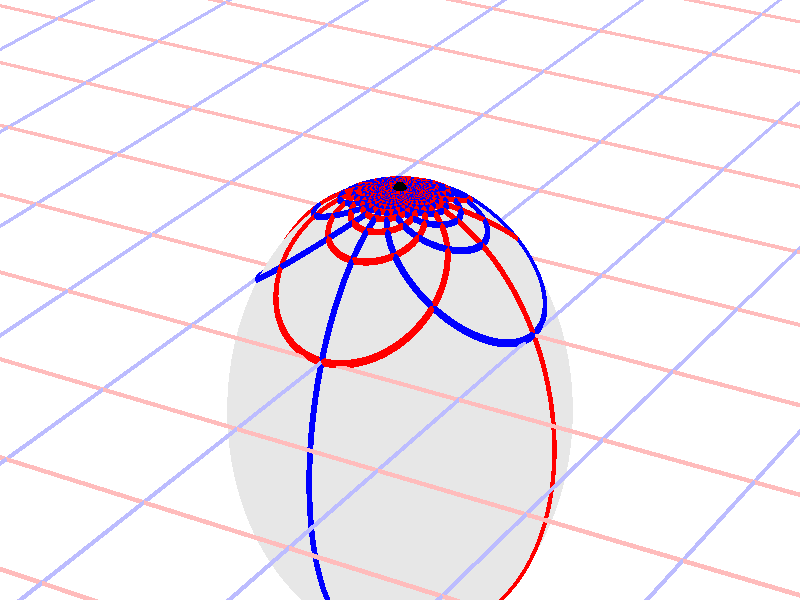 #version 3.7;
global_settings{assumed_gamma 1.0}
camera{perspective location <16.275953626987476496879026, 9.396926207859083390872001, 6.840402866513374036117057> right <0.133333333333333331482962, -0.230940107675850353485814, -0.000000000000000000000000> up <-0.044429719908903583802662, -0.025651510749425152774217, 0.140953893117886280839102> direction <0.813797681349373802639491, 0.469846310392954158441370, 0.342020143325668712908083> sky <-0.296198132726023855010311, -0.171010071662834328698466, 0.939692620785908427905042> look_at <15.462155945638102139128023, 8.927079897466128954874875, 6.498382723187705600764730>}
light_source{<16.275953626987476496879026, 9.396926207859083390872001, 6.840402866513374036117057> rgb<1.0,1.0,1.0>}
background{rgb<1,1,1>}
union{object{sphere{<0.000000000000000000000000, 0.000000000000000000000000, -0.591384853959194045636139>,1.161781410374747469660406} pigment{rgbft<0.8,0.8,0.8,0.2,0.2>}}object{union{cylinder{<-50.000000000000000000000000, 50.000000000000000000000000, 0.000000000000000000000000>,<-50.000000000000000000000000, -50.000000000000000000000000, 0.000000000000000000000000>,0.010000000000000000208167}cylinder{<-49.000000000000000000000000, 50.000000000000000000000000, 0.000000000000000000000000>,<-49.000000000000000000000000, -50.000000000000000000000000, 0.000000000000000000000000>,0.010000000000000000208167}cylinder{<-48.000000000000000000000000, 50.000000000000000000000000, 0.000000000000000000000000>,<-48.000000000000000000000000, -50.000000000000000000000000, 0.000000000000000000000000>,0.010000000000000000208167}cylinder{<-47.000000000000000000000000, 50.000000000000000000000000, 0.000000000000000000000000>,<-47.000000000000000000000000, -50.000000000000000000000000, 0.000000000000000000000000>,0.010000000000000000208167}cylinder{<-46.000000000000000000000000, 50.000000000000000000000000, 0.000000000000000000000000>,<-46.000000000000000000000000, -50.000000000000000000000000, 0.000000000000000000000000>,0.010000000000000000208167}cylinder{<-45.000000000000000000000000, 50.000000000000000000000000, 0.000000000000000000000000>,<-45.000000000000000000000000, -50.000000000000000000000000, 0.000000000000000000000000>,0.010000000000000000208167}cylinder{<-44.000000000000000000000000, 50.000000000000000000000000, 0.000000000000000000000000>,<-44.000000000000000000000000, -50.000000000000000000000000, 0.000000000000000000000000>,0.010000000000000000208167}cylinder{<-43.000000000000000000000000, 50.000000000000000000000000, 0.000000000000000000000000>,<-43.000000000000000000000000, -50.000000000000000000000000, 0.000000000000000000000000>,0.010000000000000000208167}cylinder{<-42.000000000000000000000000, 50.000000000000000000000000, 0.000000000000000000000000>,<-42.000000000000000000000000, -50.000000000000000000000000, 0.000000000000000000000000>,0.010000000000000000208167}cylinder{<-41.000000000000000000000000, 50.000000000000000000000000, 0.000000000000000000000000>,<-41.000000000000000000000000, -50.000000000000000000000000, 0.000000000000000000000000>,0.010000000000000000208167}cylinder{<-40.000000000000000000000000, 50.000000000000000000000000, 0.000000000000000000000000>,<-40.000000000000000000000000, -50.000000000000000000000000, 0.000000000000000000000000>,0.010000000000000000208167}cylinder{<-39.000000000000000000000000, 50.000000000000000000000000, 0.000000000000000000000000>,<-39.000000000000000000000000, -50.000000000000000000000000, 0.000000000000000000000000>,0.010000000000000000208167}cylinder{<-38.000000000000000000000000, 50.000000000000000000000000, 0.000000000000000000000000>,<-38.000000000000000000000000, -50.000000000000000000000000, 0.000000000000000000000000>,0.010000000000000000208167}cylinder{<-37.000000000000000000000000, 50.000000000000000000000000, 0.000000000000000000000000>,<-37.000000000000000000000000, -50.000000000000000000000000, 0.000000000000000000000000>,0.010000000000000000208167}cylinder{<-36.000000000000000000000000, 50.000000000000000000000000, 0.000000000000000000000000>,<-36.000000000000000000000000, -50.000000000000000000000000, 0.000000000000000000000000>,0.010000000000000000208167}cylinder{<-35.000000000000000000000000, 50.000000000000000000000000, 0.000000000000000000000000>,<-35.000000000000000000000000, -50.000000000000000000000000, 0.000000000000000000000000>,0.010000000000000000208167}cylinder{<-34.000000000000000000000000, 50.000000000000000000000000, 0.000000000000000000000000>,<-34.000000000000000000000000, -50.000000000000000000000000, 0.000000000000000000000000>,0.010000000000000000208167}cylinder{<-33.000000000000000000000000, 50.000000000000000000000000, 0.000000000000000000000000>,<-33.000000000000000000000000, -50.000000000000000000000000, 0.000000000000000000000000>,0.010000000000000000208167}cylinder{<-32.000000000000000000000000, 50.000000000000000000000000, 0.000000000000000000000000>,<-32.000000000000000000000000, -50.000000000000000000000000, 0.000000000000000000000000>,0.010000000000000000208167}cylinder{<-31.000000000000000000000000, 50.000000000000000000000000, 0.000000000000000000000000>,<-31.000000000000000000000000, -50.000000000000000000000000, 0.000000000000000000000000>,0.010000000000000000208167}cylinder{<-30.000000000000000000000000, 50.000000000000000000000000, 0.000000000000000000000000>,<-30.000000000000000000000000, -50.000000000000000000000000, 0.000000000000000000000000>,0.010000000000000000208167}cylinder{<-29.000000000000000000000000, 50.000000000000000000000000, 0.000000000000000000000000>,<-29.000000000000000000000000, -50.000000000000000000000000, 0.000000000000000000000000>,0.010000000000000000208167}cylinder{<-28.000000000000000000000000, 50.000000000000000000000000, 0.000000000000000000000000>,<-28.000000000000000000000000, -50.000000000000000000000000, 0.000000000000000000000000>,0.010000000000000000208167}cylinder{<-27.000000000000000000000000, 50.000000000000000000000000, 0.000000000000000000000000>,<-27.000000000000000000000000, -50.000000000000000000000000, 0.000000000000000000000000>,0.010000000000000000208167}cylinder{<-26.000000000000000000000000, 50.000000000000000000000000, 0.000000000000000000000000>,<-26.000000000000000000000000, -50.000000000000000000000000, 0.000000000000000000000000>,0.010000000000000000208167}cylinder{<-25.000000000000000000000000, 50.000000000000000000000000, 0.000000000000000000000000>,<-25.000000000000000000000000, -50.000000000000000000000000, 0.000000000000000000000000>,0.010000000000000000208167}cylinder{<-24.000000000000000000000000, 50.000000000000000000000000, 0.000000000000000000000000>,<-24.000000000000000000000000, -50.000000000000000000000000, 0.000000000000000000000000>,0.010000000000000000208167}cylinder{<-23.000000000000000000000000, 50.000000000000000000000000, 0.000000000000000000000000>,<-23.000000000000000000000000, -50.000000000000000000000000, 0.000000000000000000000000>,0.010000000000000000208167}cylinder{<-22.000000000000000000000000, 50.000000000000000000000000, 0.000000000000000000000000>,<-22.000000000000000000000000, -50.000000000000000000000000, 0.000000000000000000000000>,0.010000000000000000208167}cylinder{<-21.000000000000000000000000, 50.000000000000000000000000, 0.000000000000000000000000>,<-21.000000000000000000000000, -50.000000000000000000000000, 0.000000000000000000000000>,0.010000000000000000208167}cylinder{<-20.000000000000000000000000, 50.000000000000000000000000, 0.000000000000000000000000>,<-20.000000000000000000000000, -50.000000000000000000000000, 0.000000000000000000000000>,0.010000000000000000208167}cylinder{<-19.000000000000000000000000, 50.000000000000000000000000, 0.000000000000000000000000>,<-19.000000000000000000000000, -50.000000000000000000000000, 0.000000000000000000000000>,0.010000000000000000208167}cylinder{<-18.000000000000000000000000, 50.000000000000000000000000, 0.000000000000000000000000>,<-18.000000000000000000000000, -50.000000000000000000000000, 0.000000000000000000000000>,0.010000000000000000208167}cylinder{<-17.000000000000000000000000, 50.000000000000000000000000, 0.000000000000000000000000>,<-17.000000000000000000000000, -50.000000000000000000000000, 0.000000000000000000000000>,0.010000000000000000208167}cylinder{<-16.000000000000000000000000, 50.000000000000000000000000, 0.000000000000000000000000>,<-16.000000000000000000000000, -50.000000000000000000000000, 0.000000000000000000000000>,0.010000000000000000208167}cylinder{<-15.000000000000000000000000, 50.000000000000000000000000, 0.000000000000000000000000>,<-15.000000000000000000000000, -50.000000000000000000000000, 0.000000000000000000000000>,0.010000000000000000208167}cylinder{<-14.000000000000000000000000, 50.000000000000000000000000, 0.000000000000000000000000>,<-14.000000000000000000000000, -50.000000000000000000000000, 0.000000000000000000000000>,0.010000000000000000208167}cylinder{<-13.000000000000000000000000, 50.000000000000000000000000, 0.000000000000000000000000>,<-13.000000000000000000000000, -50.000000000000000000000000, 0.000000000000000000000000>,0.010000000000000000208167}cylinder{<-12.000000000000000000000000, 50.000000000000000000000000, 0.000000000000000000000000>,<-12.000000000000000000000000, -50.000000000000000000000000, 0.000000000000000000000000>,0.010000000000000000208167}cylinder{<-11.000000000000000000000000, 50.000000000000000000000000, 0.000000000000000000000000>,<-11.000000000000000000000000, -50.000000000000000000000000, 0.000000000000000000000000>,0.010000000000000000208167}cylinder{<-10.000000000000000000000000, 50.000000000000000000000000, 0.000000000000000000000000>,<-10.000000000000000000000000, -50.000000000000000000000000, 0.000000000000000000000000>,0.010000000000000000208167}cylinder{<-9.000000000000000000000000, 50.000000000000000000000000, 0.000000000000000000000000>,<-9.000000000000000000000000, -50.000000000000000000000000, 0.000000000000000000000000>,0.010000000000000000208167}cylinder{<-8.000000000000000000000000, 50.000000000000000000000000, 0.000000000000000000000000>,<-8.000000000000000000000000, -50.000000000000000000000000, 0.000000000000000000000000>,0.010000000000000000208167}cylinder{<-7.000000000000000000000000, 50.000000000000000000000000, 0.000000000000000000000000>,<-7.000000000000000000000000, -50.000000000000000000000000, 0.000000000000000000000000>,0.010000000000000000208167}cylinder{<-6.000000000000000000000000, 50.000000000000000000000000, 0.000000000000000000000000>,<-6.000000000000000000000000, -50.000000000000000000000000, 0.000000000000000000000000>,0.010000000000000000208167}cylinder{<-5.000000000000000000000000, 50.000000000000000000000000, 0.000000000000000000000000>,<-5.000000000000000000000000, -50.000000000000000000000000, 0.000000000000000000000000>,0.010000000000000000208167}cylinder{<-4.000000000000000000000000, 50.000000000000000000000000, 0.000000000000000000000000>,<-4.000000000000000000000000, -50.000000000000000000000000, 0.000000000000000000000000>,0.010000000000000000208167}cylinder{<-3.000000000000000000000000, 50.000000000000000000000000, 0.000000000000000000000000>,<-3.000000000000000000000000, -50.000000000000000000000000, 0.000000000000000000000000>,0.010000000000000000208167}cylinder{<-2.000000000000000000000000, 50.000000000000000000000000, 0.000000000000000000000000>,<-2.000000000000000000000000, -50.000000000000000000000000, 0.000000000000000000000000>,0.010000000000000000208167}cylinder{<-1.000000000000000000000000, 50.000000000000000000000000, 0.000000000000000000000000>,<-1.000000000000000000000000, -50.000000000000000000000000, 0.000000000000000000000000>,0.010000000000000000208167}cylinder{<0.000000000000000000000000, 50.000000000000000000000000, 0.000000000000000000000000>,<0.000000000000000000000000, -50.000000000000000000000000, 0.000000000000000000000000>,0.010000000000000000208167}cylinder{<1.000000000000000000000000, 50.000000000000000000000000, 0.000000000000000000000000>,<1.000000000000000000000000, -50.000000000000000000000000, 0.000000000000000000000000>,0.010000000000000000208167}cylinder{<2.000000000000000000000000, 50.000000000000000000000000, 0.000000000000000000000000>,<2.000000000000000000000000, -50.000000000000000000000000, 0.000000000000000000000000>,0.010000000000000000208167}cylinder{<3.000000000000000000000000, 50.000000000000000000000000, 0.000000000000000000000000>,<3.000000000000000000000000, -50.000000000000000000000000, 0.000000000000000000000000>,0.010000000000000000208167}cylinder{<4.000000000000000000000000, 50.000000000000000000000000, 0.000000000000000000000000>,<4.000000000000000000000000, -50.000000000000000000000000, 0.000000000000000000000000>,0.010000000000000000208167}cylinder{<5.000000000000000000000000, 50.000000000000000000000000, 0.000000000000000000000000>,<5.000000000000000000000000, -50.000000000000000000000000, 0.000000000000000000000000>,0.010000000000000000208167}cylinder{<6.000000000000000000000000, 50.000000000000000000000000, 0.000000000000000000000000>,<6.000000000000000000000000, -50.000000000000000000000000, 0.000000000000000000000000>,0.010000000000000000208167}cylinder{<7.000000000000000000000000, 50.000000000000000000000000, 0.000000000000000000000000>,<7.000000000000000000000000, -50.000000000000000000000000, 0.000000000000000000000000>,0.010000000000000000208167}cylinder{<8.000000000000000000000000, 50.000000000000000000000000, 0.000000000000000000000000>,<8.000000000000000000000000, -50.000000000000000000000000, 0.000000000000000000000000>,0.010000000000000000208167}cylinder{<9.000000000000000000000000, 50.000000000000000000000000, 0.000000000000000000000000>,<9.000000000000000000000000, -50.000000000000000000000000, 0.000000000000000000000000>,0.010000000000000000208167}cylinder{<10.000000000000000000000000, 50.000000000000000000000000, 0.000000000000000000000000>,<10.000000000000000000000000, -50.000000000000000000000000, 0.000000000000000000000000>,0.010000000000000000208167}cylinder{<11.000000000000000000000000, 50.000000000000000000000000, 0.000000000000000000000000>,<11.000000000000000000000000, -50.000000000000000000000000, 0.000000000000000000000000>,0.010000000000000000208167}cylinder{<12.000000000000000000000000, 50.000000000000000000000000, 0.000000000000000000000000>,<12.000000000000000000000000, -50.000000000000000000000000, 0.000000000000000000000000>,0.010000000000000000208167}cylinder{<13.000000000000000000000000, 50.000000000000000000000000, 0.000000000000000000000000>,<13.000000000000000000000000, -50.000000000000000000000000, 0.000000000000000000000000>,0.010000000000000000208167}cylinder{<14.000000000000000000000000, 50.000000000000000000000000, 0.000000000000000000000000>,<14.000000000000000000000000, -50.000000000000000000000000, 0.000000000000000000000000>,0.010000000000000000208167}cylinder{<15.000000000000000000000000, 50.000000000000000000000000, 0.000000000000000000000000>,<15.000000000000000000000000, -50.000000000000000000000000, 0.000000000000000000000000>,0.010000000000000000208167}cylinder{<16.000000000000000000000000, 50.000000000000000000000000, 0.000000000000000000000000>,<16.000000000000000000000000, -50.000000000000000000000000, 0.000000000000000000000000>,0.010000000000000000208167}cylinder{<17.000000000000000000000000, 50.000000000000000000000000, 0.000000000000000000000000>,<17.000000000000000000000000, -50.000000000000000000000000, 0.000000000000000000000000>,0.010000000000000000208167}cylinder{<18.000000000000000000000000, 50.000000000000000000000000, 0.000000000000000000000000>,<18.000000000000000000000000, -50.000000000000000000000000, 0.000000000000000000000000>,0.010000000000000000208167}cylinder{<19.000000000000000000000000, 50.000000000000000000000000, 0.000000000000000000000000>,<19.000000000000000000000000, -50.000000000000000000000000, 0.000000000000000000000000>,0.010000000000000000208167}cylinder{<20.000000000000000000000000, 50.000000000000000000000000, 0.000000000000000000000000>,<20.000000000000000000000000, -50.000000000000000000000000, 0.000000000000000000000000>,0.010000000000000000208167}cylinder{<21.000000000000000000000000, 50.000000000000000000000000, 0.000000000000000000000000>,<21.000000000000000000000000, -50.000000000000000000000000, 0.000000000000000000000000>,0.010000000000000000208167}cylinder{<22.000000000000000000000000, 50.000000000000000000000000, 0.000000000000000000000000>,<22.000000000000000000000000, -50.000000000000000000000000, 0.000000000000000000000000>,0.010000000000000000208167}cylinder{<23.000000000000000000000000, 50.000000000000000000000000, 0.000000000000000000000000>,<23.000000000000000000000000, -50.000000000000000000000000, 0.000000000000000000000000>,0.010000000000000000208167}cylinder{<24.000000000000000000000000, 50.000000000000000000000000, 0.000000000000000000000000>,<24.000000000000000000000000, -50.000000000000000000000000, 0.000000000000000000000000>,0.010000000000000000208167}cylinder{<25.000000000000000000000000, 50.000000000000000000000000, 0.000000000000000000000000>,<25.000000000000000000000000, -50.000000000000000000000000, 0.000000000000000000000000>,0.010000000000000000208167}cylinder{<26.000000000000000000000000, 50.000000000000000000000000, 0.000000000000000000000000>,<26.000000000000000000000000, -50.000000000000000000000000, 0.000000000000000000000000>,0.010000000000000000208167}cylinder{<27.000000000000000000000000, 50.000000000000000000000000, 0.000000000000000000000000>,<27.000000000000000000000000, -50.000000000000000000000000, 0.000000000000000000000000>,0.010000000000000000208167}cylinder{<28.000000000000000000000000, 50.000000000000000000000000, 0.000000000000000000000000>,<28.000000000000000000000000, -50.000000000000000000000000, 0.000000000000000000000000>,0.010000000000000000208167}cylinder{<29.000000000000000000000000, 50.000000000000000000000000, 0.000000000000000000000000>,<29.000000000000000000000000, -50.000000000000000000000000, 0.000000000000000000000000>,0.010000000000000000208167}cylinder{<30.000000000000000000000000, 50.000000000000000000000000, 0.000000000000000000000000>,<30.000000000000000000000000, -50.000000000000000000000000, 0.000000000000000000000000>,0.010000000000000000208167}cylinder{<31.000000000000000000000000, 50.000000000000000000000000, 0.000000000000000000000000>,<31.000000000000000000000000, -50.000000000000000000000000, 0.000000000000000000000000>,0.010000000000000000208167}cylinder{<32.000000000000000000000000, 50.000000000000000000000000, 0.000000000000000000000000>,<32.000000000000000000000000, -50.000000000000000000000000, 0.000000000000000000000000>,0.010000000000000000208167}cylinder{<33.000000000000000000000000, 50.000000000000000000000000, 0.000000000000000000000000>,<33.000000000000000000000000, -50.000000000000000000000000, 0.000000000000000000000000>,0.010000000000000000208167}cylinder{<34.000000000000000000000000, 50.000000000000000000000000, 0.000000000000000000000000>,<34.000000000000000000000000, -50.000000000000000000000000, 0.000000000000000000000000>,0.010000000000000000208167}cylinder{<35.000000000000000000000000, 50.000000000000000000000000, 0.000000000000000000000000>,<35.000000000000000000000000, -50.000000000000000000000000, 0.000000000000000000000000>,0.010000000000000000208167}cylinder{<36.000000000000000000000000, 50.000000000000000000000000, 0.000000000000000000000000>,<36.000000000000000000000000, -50.000000000000000000000000, 0.000000000000000000000000>,0.010000000000000000208167}cylinder{<37.000000000000000000000000, 50.000000000000000000000000, 0.000000000000000000000000>,<37.000000000000000000000000, -50.000000000000000000000000, 0.000000000000000000000000>,0.010000000000000000208167}cylinder{<38.000000000000000000000000, 50.000000000000000000000000, 0.000000000000000000000000>,<38.000000000000000000000000, -50.000000000000000000000000, 0.000000000000000000000000>,0.010000000000000000208167}cylinder{<39.000000000000000000000000, 50.000000000000000000000000, 0.000000000000000000000000>,<39.000000000000000000000000, -50.000000000000000000000000, 0.000000000000000000000000>,0.010000000000000000208167}cylinder{<40.000000000000000000000000, 50.000000000000000000000000, 0.000000000000000000000000>,<40.000000000000000000000000, -50.000000000000000000000000, 0.000000000000000000000000>,0.010000000000000000208167}cylinder{<41.000000000000000000000000, 50.000000000000000000000000, 0.000000000000000000000000>,<41.000000000000000000000000, -50.000000000000000000000000, 0.000000000000000000000000>,0.010000000000000000208167}cylinder{<42.000000000000000000000000, 50.000000000000000000000000, 0.000000000000000000000000>,<42.000000000000000000000000, -50.000000000000000000000000, 0.000000000000000000000000>,0.010000000000000000208167}cylinder{<43.000000000000000000000000, 50.000000000000000000000000, 0.000000000000000000000000>,<43.000000000000000000000000, -50.000000000000000000000000, 0.000000000000000000000000>,0.010000000000000000208167}cylinder{<44.000000000000000000000000, 50.000000000000000000000000, 0.000000000000000000000000>,<44.000000000000000000000000, -50.000000000000000000000000, 0.000000000000000000000000>,0.010000000000000000208167}cylinder{<45.000000000000000000000000, 50.000000000000000000000000, 0.000000000000000000000000>,<45.000000000000000000000000, -50.000000000000000000000000, 0.000000000000000000000000>,0.010000000000000000208167}cylinder{<46.000000000000000000000000, 50.000000000000000000000000, 0.000000000000000000000000>,<46.000000000000000000000000, -50.000000000000000000000000, 0.000000000000000000000000>,0.010000000000000000208167}cylinder{<47.000000000000000000000000, 50.000000000000000000000000, 0.000000000000000000000000>,<47.000000000000000000000000, -50.000000000000000000000000, 0.000000000000000000000000>,0.010000000000000000208167}cylinder{<48.000000000000000000000000, 50.000000000000000000000000, 0.000000000000000000000000>,<48.000000000000000000000000, -50.000000000000000000000000, 0.000000000000000000000000>,0.010000000000000000208167}cylinder{<49.000000000000000000000000, 50.000000000000000000000000, 0.000000000000000000000000>,<49.000000000000000000000000, -50.000000000000000000000000, 0.000000000000000000000000>,0.010000000000000000208167}cylinder{<50.000000000000000000000000, 50.000000000000000000000000, 0.000000000000000000000000>,<50.000000000000000000000000, -50.000000000000000000000000, 0.000000000000000000000000>,0.010000000000000000208167}} pigment{rgb<1.0,0.5,0.5>}}object{union{cylinder{<50.000000000000000000000000, -50.000000000000000000000000, 0.000000000000000000000000>,<-50.000000000000000000000000, -50.000000000000000000000000, 0.000000000000000000000000>,0.010000000000000000208167}cylinder{<50.000000000000000000000000, -49.000000000000000000000000, 0.000000000000000000000000>,<-50.000000000000000000000000, -49.000000000000000000000000, 0.000000000000000000000000>,0.010000000000000000208167}cylinder{<50.000000000000000000000000, -48.000000000000000000000000, 0.000000000000000000000000>,<-50.000000000000000000000000, -48.000000000000000000000000, 0.000000000000000000000000>,0.010000000000000000208167}cylinder{<50.000000000000000000000000, -47.000000000000000000000000, 0.000000000000000000000000>,<-50.000000000000000000000000, -47.000000000000000000000000, 0.000000000000000000000000>,0.010000000000000000208167}cylinder{<50.000000000000000000000000, -46.000000000000000000000000, 0.000000000000000000000000>,<-50.000000000000000000000000, -46.000000000000000000000000, 0.000000000000000000000000>,0.010000000000000000208167}cylinder{<50.000000000000000000000000, -45.000000000000000000000000, 0.000000000000000000000000>,<-50.000000000000000000000000, -45.000000000000000000000000, 0.000000000000000000000000>,0.010000000000000000208167}cylinder{<50.000000000000000000000000, -44.000000000000000000000000, 0.000000000000000000000000>,<-50.000000000000000000000000, -44.000000000000000000000000, 0.000000000000000000000000>,0.010000000000000000208167}cylinder{<50.000000000000000000000000, -43.000000000000000000000000, 0.000000000000000000000000>,<-50.000000000000000000000000, -43.000000000000000000000000, 0.000000000000000000000000>,0.010000000000000000208167}cylinder{<50.000000000000000000000000, -42.000000000000000000000000, 0.000000000000000000000000>,<-50.000000000000000000000000, -42.000000000000000000000000, 0.000000000000000000000000>,0.010000000000000000208167}cylinder{<50.000000000000000000000000, -41.000000000000000000000000, 0.000000000000000000000000>,<-50.000000000000000000000000, -41.000000000000000000000000, 0.000000000000000000000000>,0.010000000000000000208167}cylinder{<50.000000000000000000000000, -40.000000000000000000000000, 0.000000000000000000000000>,<-50.000000000000000000000000, -40.000000000000000000000000, 0.000000000000000000000000>,0.010000000000000000208167}cylinder{<50.000000000000000000000000, -39.000000000000000000000000, 0.000000000000000000000000>,<-50.000000000000000000000000, -39.000000000000000000000000, 0.000000000000000000000000>,0.010000000000000000208167}cylinder{<50.000000000000000000000000, -38.000000000000000000000000, 0.000000000000000000000000>,<-50.000000000000000000000000, -38.000000000000000000000000, 0.000000000000000000000000>,0.010000000000000000208167}cylinder{<50.000000000000000000000000, -37.000000000000000000000000, 0.000000000000000000000000>,<-50.000000000000000000000000, -37.000000000000000000000000, 0.000000000000000000000000>,0.010000000000000000208167}cylinder{<50.000000000000000000000000, -36.000000000000000000000000, 0.000000000000000000000000>,<-50.000000000000000000000000, -36.000000000000000000000000, 0.000000000000000000000000>,0.010000000000000000208167}cylinder{<50.000000000000000000000000, -35.000000000000000000000000, 0.000000000000000000000000>,<-50.000000000000000000000000, -35.000000000000000000000000, 0.000000000000000000000000>,0.010000000000000000208167}cylinder{<50.000000000000000000000000, -34.000000000000000000000000, 0.000000000000000000000000>,<-50.000000000000000000000000, -34.000000000000000000000000, 0.000000000000000000000000>,0.010000000000000000208167}cylinder{<50.000000000000000000000000, -33.000000000000000000000000, 0.000000000000000000000000>,<-50.000000000000000000000000, -33.000000000000000000000000, 0.000000000000000000000000>,0.010000000000000000208167}cylinder{<50.000000000000000000000000, -32.000000000000000000000000, 0.000000000000000000000000>,<-50.000000000000000000000000, -32.000000000000000000000000, 0.000000000000000000000000>,0.010000000000000000208167}cylinder{<50.000000000000000000000000, -31.000000000000000000000000, 0.000000000000000000000000>,<-50.000000000000000000000000, -31.000000000000000000000000, 0.000000000000000000000000>,0.010000000000000000208167}cylinder{<50.000000000000000000000000, -30.000000000000000000000000, 0.000000000000000000000000>,<-50.000000000000000000000000, -30.000000000000000000000000, 0.000000000000000000000000>,0.010000000000000000208167}cylinder{<50.000000000000000000000000, -29.000000000000000000000000, 0.000000000000000000000000>,<-50.000000000000000000000000, -29.000000000000000000000000, 0.000000000000000000000000>,0.010000000000000000208167}cylinder{<50.000000000000000000000000, -28.000000000000000000000000, 0.000000000000000000000000>,<-50.000000000000000000000000, -28.000000000000000000000000, 0.000000000000000000000000>,0.010000000000000000208167}cylinder{<50.000000000000000000000000, -27.000000000000000000000000, 0.000000000000000000000000>,<-50.000000000000000000000000, -27.000000000000000000000000, 0.000000000000000000000000>,0.010000000000000000208167}cylinder{<50.000000000000000000000000, -26.000000000000000000000000, 0.000000000000000000000000>,<-50.000000000000000000000000, -26.000000000000000000000000, 0.000000000000000000000000>,0.010000000000000000208167}cylinder{<50.000000000000000000000000, -25.000000000000000000000000, 0.000000000000000000000000>,<-50.000000000000000000000000, -25.000000000000000000000000, 0.000000000000000000000000>,0.010000000000000000208167}cylinder{<50.000000000000000000000000, -24.000000000000000000000000, 0.000000000000000000000000>,<-50.000000000000000000000000, -24.000000000000000000000000, 0.000000000000000000000000>,0.010000000000000000208167}cylinder{<50.000000000000000000000000, -23.000000000000000000000000, 0.000000000000000000000000>,<-50.000000000000000000000000, -23.000000000000000000000000, 0.000000000000000000000000>,0.010000000000000000208167}cylinder{<50.000000000000000000000000, -22.000000000000000000000000, 0.000000000000000000000000>,<-50.000000000000000000000000, -22.000000000000000000000000, 0.000000000000000000000000>,0.010000000000000000208167}cylinder{<50.000000000000000000000000, -21.000000000000000000000000, 0.000000000000000000000000>,<-50.000000000000000000000000, -21.000000000000000000000000, 0.000000000000000000000000>,0.010000000000000000208167}cylinder{<50.000000000000000000000000, -20.000000000000000000000000, 0.000000000000000000000000>,<-50.000000000000000000000000, -20.000000000000000000000000, 0.000000000000000000000000>,0.010000000000000000208167}cylinder{<50.000000000000000000000000, -19.000000000000000000000000, 0.000000000000000000000000>,<-50.000000000000000000000000, -19.000000000000000000000000, 0.000000000000000000000000>,0.010000000000000000208167}cylinder{<50.000000000000000000000000, -18.000000000000000000000000, 0.000000000000000000000000>,<-50.000000000000000000000000, -18.000000000000000000000000, 0.000000000000000000000000>,0.010000000000000000208167}cylinder{<50.000000000000000000000000, -17.000000000000000000000000, 0.000000000000000000000000>,<-50.000000000000000000000000, -17.000000000000000000000000, 0.000000000000000000000000>,0.010000000000000000208167}cylinder{<50.000000000000000000000000, -16.000000000000000000000000, 0.000000000000000000000000>,<-50.000000000000000000000000, -16.000000000000000000000000, 0.000000000000000000000000>,0.010000000000000000208167}cylinder{<50.000000000000000000000000, -15.000000000000000000000000, 0.000000000000000000000000>,<-50.000000000000000000000000, -15.000000000000000000000000, 0.000000000000000000000000>,0.010000000000000000208167}cylinder{<50.000000000000000000000000, -14.000000000000000000000000, 0.000000000000000000000000>,<-50.000000000000000000000000, -14.000000000000000000000000, 0.000000000000000000000000>,0.010000000000000000208167}cylinder{<50.000000000000000000000000, -13.000000000000000000000000, 0.000000000000000000000000>,<-50.000000000000000000000000, -13.000000000000000000000000, 0.000000000000000000000000>,0.010000000000000000208167}cylinder{<50.000000000000000000000000, -12.000000000000000000000000, 0.000000000000000000000000>,<-50.000000000000000000000000, -12.000000000000000000000000, 0.000000000000000000000000>,0.010000000000000000208167}cylinder{<50.000000000000000000000000, -11.000000000000000000000000, 0.000000000000000000000000>,<-50.000000000000000000000000, -11.000000000000000000000000, 0.000000000000000000000000>,0.010000000000000000208167}cylinder{<50.000000000000000000000000, -10.000000000000000000000000, 0.000000000000000000000000>,<-50.000000000000000000000000, -10.000000000000000000000000, 0.000000000000000000000000>,0.010000000000000000208167}cylinder{<50.000000000000000000000000, -9.000000000000000000000000, 0.000000000000000000000000>,<-50.000000000000000000000000, -9.000000000000000000000000, 0.000000000000000000000000>,0.010000000000000000208167}cylinder{<50.000000000000000000000000, -8.000000000000000000000000, 0.000000000000000000000000>,<-50.000000000000000000000000, -8.000000000000000000000000, 0.000000000000000000000000>,0.010000000000000000208167}cylinder{<50.000000000000000000000000, -7.000000000000000000000000, 0.000000000000000000000000>,<-50.000000000000000000000000, -7.000000000000000000000000, 0.000000000000000000000000>,0.010000000000000000208167}cylinder{<50.000000000000000000000000, -6.000000000000000000000000, 0.000000000000000000000000>,<-50.000000000000000000000000, -6.000000000000000000000000, 0.000000000000000000000000>,0.010000000000000000208167}cylinder{<50.000000000000000000000000, -5.000000000000000000000000, 0.000000000000000000000000>,<-50.000000000000000000000000, -5.000000000000000000000000, 0.000000000000000000000000>,0.010000000000000000208167}cylinder{<50.000000000000000000000000, -4.000000000000000000000000, 0.000000000000000000000000>,<-50.000000000000000000000000, -4.000000000000000000000000, 0.000000000000000000000000>,0.010000000000000000208167}cylinder{<50.000000000000000000000000, -3.000000000000000000000000, 0.000000000000000000000000>,<-50.000000000000000000000000, -3.000000000000000000000000, 0.000000000000000000000000>,0.010000000000000000208167}cylinder{<50.000000000000000000000000, -2.000000000000000000000000, 0.000000000000000000000000>,<-50.000000000000000000000000, -2.000000000000000000000000, 0.000000000000000000000000>,0.010000000000000000208167}cylinder{<50.000000000000000000000000, -1.000000000000000000000000, 0.000000000000000000000000>,<-50.000000000000000000000000, -1.000000000000000000000000, 0.000000000000000000000000>,0.010000000000000000208167}cylinder{<50.000000000000000000000000, 0.000000000000000000000000, 0.000000000000000000000000>,<-50.000000000000000000000000, 0.000000000000000000000000, 0.000000000000000000000000>,0.010000000000000000208167}cylinder{<50.000000000000000000000000, 1.000000000000000000000000, 0.000000000000000000000000>,<-50.000000000000000000000000, 1.000000000000000000000000, 0.000000000000000000000000>,0.010000000000000000208167}cylinder{<50.000000000000000000000000, 2.000000000000000000000000, 0.000000000000000000000000>,<-50.000000000000000000000000, 2.000000000000000000000000, 0.000000000000000000000000>,0.010000000000000000208167}cylinder{<50.000000000000000000000000, 3.000000000000000000000000, 0.000000000000000000000000>,<-50.000000000000000000000000, 3.000000000000000000000000, 0.000000000000000000000000>,0.010000000000000000208167}cylinder{<50.000000000000000000000000, 4.000000000000000000000000, 0.000000000000000000000000>,<-50.000000000000000000000000, 4.000000000000000000000000, 0.000000000000000000000000>,0.010000000000000000208167}cylinder{<50.000000000000000000000000, 5.000000000000000000000000, 0.000000000000000000000000>,<-50.000000000000000000000000, 5.000000000000000000000000, 0.000000000000000000000000>,0.010000000000000000208167}cylinder{<50.000000000000000000000000, 6.000000000000000000000000, 0.000000000000000000000000>,<-50.000000000000000000000000, 6.000000000000000000000000, 0.000000000000000000000000>,0.010000000000000000208167}cylinder{<50.000000000000000000000000, 7.000000000000000000000000, 0.000000000000000000000000>,<-50.000000000000000000000000, 7.000000000000000000000000, 0.000000000000000000000000>,0.010000000000000000208167}cylinder{<50.000000000000000000000000, 8.000000000000000000000000, 0.000000000000000000000000>,<-50.000000000000000000000000, 8.000000000000000000000000, 0.000000000000000000000000>,0.010000000000000000208167}cylinder{<50.000000000000000000000000, 9.000000000000000000000000, 0.000000000000000000000000>,<-50.000000000000000000000000, 9.000000000000000000000000, 0.000000000000000000000000>,0.010000000000000000208167}cylinder{<50.000000000000000000000000, 10.000000000000000000000000, 0.000000000000000000000000>,<-50.000000000000000000000000, 10.000000000000000000000000, 0.000000000000000000000000>,0.010000000000000000208167}cylinder{<50.000000000000000000000000, 11.000000000000000000000000, 0.000000000000000000000000>,<-50.000000000000000000000000, 11.000000000000000000000000, 0.000000000000000000000000>,0.010000000000000000208167}cylinder{<50.000000000000000000000000, 12.000000000000000000000000, 0.000000000000000000000000>,<-50.000000000000000000000000, 12.000000000000000000000000, 0.000000000000000000000000>,0.010000000000000000208167}cylinder{<50.000000000000000000000000, 13.000000000000000000000000, 0.000000000000000000000000>,<-50.000000000000000000000000, 13.000000000000000000000000, 0.000000000000000000000000>,0.010000000000000000208167}cylinder{<50.000000000000000000000000, 14.000000000000000000000000, 0.000000000000000000000000>,<-50.000000000000000000000000, 14.000000000000000000000000, 0.000000000000000000000000>,0.010000000000000000208167}cylinder{<50.000000000000000000000000, 15.000000000000000000000000, 0.000000000000000000000000>,<-50.000000000000000000000000, 15.000000000000000000000000, 0.000000000000000000000000>,0.010000000000000000208167}cylinder{<50.000000000000000000000000, 16.000000000000000000000000, 0.000000000000000000000000>,<-50.000000000000000000000000, 16.000000000000000000000000, 0.000000000000000000000000>,0.010000000000000000208167}cylinder{<50.000000000000000000000000, 17.000000000000000000000000, 0.000000000000000000000000>,<-50.000000000000000000000000, 17.000000000000000000000000, 0.000000000000000000000000>,0.010000000000000000208167}cylinder{<50.000000000000000000000000, 18.000000000000000000000000, 0.000000000000000000000000>,<-50.000000000000000000000000, 18.000000000000000000000000, 0.000000000000000000000000>,0.010000000000000000208167}cylinder{<50.000000000000000000000000, 19.000000000000000000000000, 0.000000000000000000000000>,<-50.000000000000000000000000, 19.000000000000000000000000, 0.000000000000000000000000>,0.010000000000000000208167}cylinder{<50.000000000000000000000000, 20.000000000000000000000000, 0.000000000000000000000000>,<-50.000000000000000000000000, 20.000000000000000000000000, 0.000000000000000000000000>,0.010000000000000000208167}cylinder{<50.000000000000000000000000, 21.000000000000000000000000, 0.000000000000000000000000>,<-50.000000000000000000000000, 21.000000000000000000000000, 0.000000000000000000000000>,0.010000000000000000208167}cylinder{<50.000000000000000000000000, 22.000000000000000000000000, 0.000000000000000000000000>,<-50.000000000000000000000000, 22.000000000000000000000000, 0.000000000000000000000000>,0.010000000000000000208167}cylinder{<50.000000000000000000000000, 23.000000000000000000000000, 0.000000000000000000000000>,<-50.000000000000000000000000, 23.000000000000000000000000, 0.000000000000000000000000>,0.010000000000000000208167}cylinder{<50.000000000000000000000000, 24.000000000000000000000000, 0.000000000000000000000000>,<-50.000000000000000000000000, 24.000000000000000000000000, 0.000000000000000000000000>,0.010000000000000000208167}cylinder{<50.000000000000000000000000, 25.000000000000000000000000, 0.000000000000000000000000>,<-50.000000000000000000000000, 25.000000000000000000000000, 0.000000000000000000000000>,0.010000000000000000208167}cylinder{<50.000000000000000000000000, 26.000000000000000000000000, 0.000000000000000000000000>,<-50.000000000000000000000000, 26.000000000000000000000000, 0.000000000000000000000000>,0.010000000000000000208167}cylinder{<50.000000000000000000000000, 27.000000000000000000000000, 0.000000000000000000000000>,<-50.000000000000000000000000, 27.000000000000000000000000, 0.000000000000000000000000>,0.010000000000000000208167}cylinder{<50.000000000000000000000000, 28.000000000000000000000000, 0.000000000000000000000000>,<-50.000000000000000000000000, 28.000000000000000000000000, 0.000000000000000000000000>,0.010000000000000000208167}cylinder{<50.000000000000000000000000, 29.000000000000000000000000, 0.000000000000000000000000>,<-50.000000000000000000000000, 29.000000000000000000000000, 0.000000000000000000000000>,0.010000000000000000208167}cylinder{<50.000000000000000000000000, 30.000000000000000000000000, 0.000000000000000000000000>,<-50.000000000000000000000000, 30.000000000000000000000000, 0.000000000000000000000000>,0.010000000000000000208167}cylinder{<50.000000000000000000000000, 31.000000000000000000000000, 0.000000000000000000000000>,<-50.000000000000000000000000, 31.000000000000000000000000, 0.000000000000000000000000>,0.010000000000000000208167}cylinder{<50.000000000000000000000000, 32.000000000000000000000000, 0.000000000000000000000000>,<-50.000000000000000000000000, 32.000000000000000000000000, 0.000000000000000000000000>,0.010000000000000000208167}cylinder{<50.000000000000000000000000, 33.000000000000000000000000, 0.000000000000000000000000>,<-50.000000000000000000000000, 33.000000000000000000000000, 0.000000000000000000000000>,0.010000000000000000208167}cylinder{<50.000000000000000000000000, 34.000000000000000000000000, 0.000000000000000000000000>,<-50.000000000000000000000000, 34.000000000000000000000000, 0.000000000000000000000000>,0.010000000000000000208167}cylinder{<50.000000000000000000000000, 35.000000000000000000000000, 0.000000000000000000000000>,<-50.000000000000000000000000, 35.000000000000000000000000, 0.000000000000000000000000>,0.010000000000000000208167}cylinder{<50.000000000000000000000000, 36.000000000000000000000000, 0.000000000000000000000000>,<-50.000000000000000000000000, 36.000000000000000000000000, 0.000000000000000000000000>,0.010000000000000000208167}cylinder{<50.000000000000000000000000, 37.000000000000000000000000, 0.000000000000000000000000>,<-50.000000000000000000000000, 37.000000000000000000000000, 0.000000000000000000000000>,0.010000000000000000208167}cylinder{<50.000000000000000000000000, 38.000000000000000000000000, 0.000000000000000000000000>,<-50.000000000000000000000000, 38.000000000000000000000000, 0.000000000000000000000000>,0.010000000000000000208167}cylinder{<50.000000000000000000000000, 39.000000000000000000000000, 0.000000000000000000000000>,<-50.000000000000000000000000, 39.000000000000000000000000, 0.000000000000000000000000>,0.010000000000000000208167}cylinder{<50.000000000000000000000000, 40.000000000000000000000000, 0.000000000000000000000000>,<-50.000000000000000000000000, 40.000000000000000000000000, 0.000000000000000000000000>,0.010000000000000000208167}cylinder{<50.000000000000000000000000, 41.000000000000000000000000, 0.000000000000000000000000>,<-50.000000000000000000000000, 41.000000000000000000000000, 0.000000000000000000000000>,0.010000000000000000208167}cylinder{<50.000000000000000000000000, 42.000000000000000000000000, 0.000000000000000000000000>,<-50.000000000000000000000000, 42.000000000000000000000000, 0.000000000000000000000000>,0.010000000000000000208167}cylinder{<50.000000000000000000000000, 43.000000000000000000000000, 0.000000000000000000000000>,<-50.000000000000000000000000, 43.000000000000000000000000, 0.000000000000000000000000>,0.010000000000000000208167}cylinder{<50.000000000000000000000000, 44.000000000000000000000000, 0.000000000000000000000000>,<-50.000000000000000000000000, 44.000000000000000000000000, 0.000000000000000000000000>,0.010000000000000000208167}cylinder{<50.000000000000000000000000, 45.000000000000000000000000, 0.000000000000000000000000>,<-50.000000000000000000000000, 45.000000000000000000000000, 0.000000000000000000000000>,0.010000000000000000208167}cylinder{<50.000000000000000000000000, 46.000000000000000000000000, 0.000000000000000000000000>,<-50.000000000000000000000000, 46.000000000000000000000000, 0.000000000000000000000000>,0.010000000000000000208167}cylinder{<50.000000000000000000000000, 47.000000000000000000000000, 0.000000000000000000000000>,<-50.000000000000000000000000, 47.000000000000000000000000, 0.000000000000000000000000>,0.010000000000000000208167}cylinder{<50.000000000000000000000000, 48.000000000000000000000000, 0.000000000000000000000000>,<-50.000000000000000000000000, 48.000000000000000000000000, 0.000000000000000000000000>,0.010000000000000000208167}cylinder{<50.000000000000000000000000, 49.000000000000000000000000, 0.000000000000000000000000>,<-50.000000000000000000000000, 49.000000000000000000000000, 0.000000000000000000000000>,0.010000000000000000208167}cylinder{<50.000000000000000000000000, 50.000000000000000000000000, 0.000000000000000000000000>,<-50.000000000000000000000000, 50.000000000000000000000000, 0.000000000000000000000000>,0.010000000000000000208167}} pigment{rgb<0.5,0.5,1.0>}}sphere{<0.000000000000000000000000, 0.000000000000000000000000, 0.570396556415553424024267>,0.050000000000000002775558}object{union{object{torus{0.013252659987267505561914,0.020000000000000000416334} matrix <0.999934935904379096349714, -0.000000000000000000000000, 0.011407188869537432038270, 0.011407188869537432038270, 0.000000000000000000000000, -0.999934935904379096349714, 0.000000000000000000000000, 1.000000000000000000000000, 0.000000000000000000000000, -0.013251797714916652842776, 0.000000000000000000000000, 0.570245380819751734868817>}object{torus{0.013523086157801685047719,0.020000000000000000416334} matrix <0.999932253400741544169250, -0.000000000000000000000000, 0.011639957427551106752817, 0.011639957427551106752817, 0.000000000000000000000000, -0.999932253400741544169250, 0.000000000000000000000000, 1.000000000000000000000000, 0.000000000000000000000000, -0.013522170014695569437158, 0.000000000000000000000000, 0.570239148268386730755708>}object{torus{0.013804777747103721616262,0.020000000000000000416334} matrix <0.999929401523881100644076, -0.000000000000000000000000, 0.011882422652521304473616, 0.011882422652521304473616, 0.000000000000000000000000, -0.999929401523881100644076, 0.000000000000000000000000, 1.000000000000000000000000, 0.000000000000000000000000, -0.013803803150851006939503, 0.000000000000000000000000, 0.570232522211782000276514>}object{torus{0.014098453619140345269289,0.020000000000000000416334} matrix <0.999926365709147391136469, -0.000000000000000000000000, 0.012135203323248683685009, 0.012135203323248683685009, 0.000000000000000000000000, -0.999926365709147391136469, 0.000000000000000000000000, 1.000000000000000000000000, 0.000000000000000000000000, -0.014097415489510163599807, 0.000000000000000000000000, 0.570225468814675062745323>}object{torus{0.014404895124676631024130,0.020000000000000000416334} matrix <0.999923129792643416990927, -0.000000000000000000000000, 0.012398971960789905918943, 0.012398971960789905918943, 0.000000000000000000000000, -0.999923129792643416990927, 0.000000000000000000000000, 1.000000000000000000000000, 0.000000000000000000000000, -0.014403787817397293441468, 0.000000000000000000000000, 0.570217950524976480153327>}object{torus{0.014724953041164912451166,0.020000000000000000416334} matrix <0.999919675794582851757752, -0.000000000000000000000000, 0.012674460890180943087313, 0.012674460890180943087313, 0.000000000000000000000000, -0.999919675794582851757752, 0.000000000000000000000000, 1.000000000000000000000000, 0.000000000000000000000000, -0.014723770271039373844224, 0.000000000000000000000000, 0.570209925574365339429050>}object{torus{0.015059555458415875214828,0.020000000000000000416334} matrix <0.999915983669904973041298, -0.000000000000000000000000, 0.012962468956429237451622, 0.012962468956429237451622, 0.000000000000000000000000, -0.999915983669904973041298, 0.000000000000000000000000, 1.000000000000000000000000, 0.000000000000000000000000, -0.015058290209828363234723, 0.000000000000000000000000, 0.570201347395635882442377>}object{torus{0.015409716763746686071790,0.020000000000000000416334} matrix <0.999912031016616520417983, -0.000000000000000000000000, 0.013263869278051889852299, 0.013263869278051889852299, 0.000000000000000000000000, -0.999912031016616520417983, 0.000000000000000000000000, 1.000000000000000000000000, 0.000000000000000000000000, -0.015408361186626279293321, 0.000000000000000000000000, 0.570192163946660168782898>}object{torus{0.015776547910298678589758,0.020000000000000000416334} matrix <0.999907792734475719953480, -0.000000000000000000000000, 0.013579618141492656030467, 0.013579618141492656030467, 0.000000000000000000000000, -0.999907792734475719953480, 0.000000000000000000000000, 1.000000000000000000000000, 0.000000000000000000000000, -0.015775093197973020370251, 0.000000000000000000000000, 0.570182316919501830376760>}object{torus{0.016161268186831247856139,0.020000000000000000416334} matrix <0.999903240627219469516263, -0.000000000000000000000000, 0.013910765010773554206658, 0.013910765010773554206658, 0.000000000000000000000000, -0.999903240627219469516263, 0.000000000000000000000000, 1.000000000000000000000000, 0.000000000000000000000000, -0.016159704432661570194796, 0.000000000000000000000000, 0.570171740811728722242435>}object{torus{0.016565218751848780759373,0.020000000000000000416334} matrix <0.999898342930942152229079, -0.000000000000000000000000, 0.014258464291646318414242, 0.014258464291646318414242, 0.000000000000000000000000, -0.999898342930942152229079, 0.000000000000000000000000, 1.000000000000000000000000, 0.000000000000000000000000, -0.016563534780250820099834, 0.000000000000000000000000, 0.570160361835522655482578>}object{torus{0.016989878248525255854950,0.020000000000000000416334} matrix <0.999893063759169753446088, -0.000000000000000000000000, 0.014623988727474704699127, 0.014623988727474704699127, 0.000000000000000000000000, -0.999893063759169753446088, 0.000000000000000000000000, 1.000000000000000000000000, 0.000000000000000000000000, -0.016988061414822230865695, 0.000000000000000000000000, 0.570148096627585365681057>}object{torus{0.017436880883347424808782,0.020000000000000000416334} matrix <0.999887362443932059541396, -0.000000000000000000000000, 0.015008744948103298205710, 0.015008744948103298205710, 0.000000000000000000000000, -0.999887362443932059541396, 0.000000000000000000000000, 1.000000000000000000000000, 0.000000000000000000000000, -0.017434916835691691150423, 0.000000000000000000000000, 0.570134850717425534227800>}object{torus{0.017908037434000483034691,0.020000000000000000416334} matrix <0.999881192749524139173900, -0.000000000000000000000000, 0.015414291608406896147421, 0.015414291608406896147421, 0.000000000000000000000000, -0.999881192749524139173900, 0.000000000000000000000000, 1.000000000000000000000000, 0.000000000000000000000000, -0.017905909829325258875166, 0.000000000000000000000000, 0.570120516704723301337765>}object{torus{0.018405359755970816804105,0.020000000000000000416334} matrix <0.999874501934272852388119, -0.000000000000000000000000, 0.015842360357280392546553, 0.015842360357280392546553, 0.000000000000000000000000, -0.999874501934272852388119, 0.000000000000000000000000, 1.000000000000000000000000, 0.000000000000000000000000, -0.018403049918909342164142, 0.000000000000000000000000, 0.570104972073988691683155>}object{torus{0.018931089486400317495329,0.020000000000000000416334} matrix <0.999867229617488195714259, -0.000000000000000000000000, 0.016294880700670873185931, 0.016294880700670873185931, 0.000000000000000000000000, -0.999867229617488195714259, 0.000000000000000000000000, 1.000000000000000000000000, 0.000000000000000000000000, -0.018928575998403137509163, 0.000000000000000000000000, 0.570088076570769652917647>}object{torus{0.019487731809010939293403,0.020000000000000000416334} matrix <0.999859306414091819625867, -0.000000000000000000000000, 0.016774008976134222037579, 0.016774008976134222037579, 0.000000000000000000000000, -0.999859306414091819625867, 0.000000000000000000000000, 1.000000000000000000000000, 0.000000000000000000000000, -0.019484990010136041954647, 0.000000000000000000000000, 0.570069669027170711217423>}object{torus{0.020078095351951329855522,0.020000000000000000416334} matrix <0.999850652273957973825702, -0.000000000000000000000000, 0.017282162692820127875004, 0.017282162692820127875004, 0.000000000000000000000000, -0.999850652273957973825702, 0.000000000000000000000000, 1.000000000000000000000000, 0.000000000000000000000000, -0.020075096734060760700347, 0.000000000000000000000000, 0.570049563504992695683882>}object{torus{0.020705339559005109251189,0.020000000000000000416334} matrix <0.999841174452053227383885, -0.000000000000000000000000, 0.017822061338095857019326, 0.017822061338095857019326, 0.000000000000000000000000, -0.999841174452053227383885, 0.000000000000000000000000, 1.000000000000000000000000, 0.000000000000000000000000, -0.020702051022101902733041, 0.000000000000000000000000, 0.570027544583854739457252>}object{torus{0.021373031219426949500750,0.020000000000000000416334} matrix <0.999830765014318889605249, -0.000000000000000000000000, 0.018396775013081536481740, 0.018396775013081536481740, 0.000000000000000000000000, -0.999830765014318889605249, 0.000000000000000000000000, 1.000000000000000000000000, 0.000000000000000000000000, -0.021369414154806407046827, 0.000000000000000000000000, 0.570003361568887312316178>}object{torus{0.022085212290723681138882,0.020000000000000000416334} matrix <0.999819297752038593785073, -0.000000000000000000000000, 0.019009782813608128160254, 0.019009782813608128160254, 0.000000000000000000000000, -0.999819297752038593785073, 0.000000000000000000000000, 1.000000000000000000000000, 0.000000000000000000000000, -0.022081221443203406101796, 0.000000000000000000000000, 0.569976721326449053961483>}object{torus{0.022846481736332361484054,0.020000000000000000416334} matrix <0.999806624339058869210817, -0.000000000000000000000000, 0.019665043293529842899359, 0.019665043293529842899359, 0.000000000000000000000000, -0.999806624339058869210817, 0.000000000000000000000000, 1.000000000000000000000000, 0.000000000000000000000000, -0.022842063782809670507978, 0.000000000000000000000000, 0.569947279362950975922786>}object{torus{0.023662094877007378013190,0.020000000000000000416334} matrix <0.999792569513269335779171, -0.000000000000000000000000, 0.020367079958953860502335, 0.020367079958953860502335, 0.000000000000000000000000, -0.999792569513269335779171, 0.000000000000000000000000, 1.000000000000000000000000, 0.000000000000000000000000, -0.023657186637149212049547, 0.000000000000000000000000, 0.569914628637348763540160>}object{torus{0.024538084788974484640178,0.020000000000000000416334} matrix <0.999776924987190618310251, -0.000000000000000000000000, 0.021121085747602467291850, 0.021121085747602467291850, 0.000000000000000000000000, -0.999776924987190618310251, 0.000000000000000000000000, 1.000000000000000000000000, 0.000000000000000000000000, -0.024532610955397261137678, 0.000000000000000000000000, 0.569878285422616315258892>}object{torus{0.025481411674538163858461,0.020000000000000000416334} matrix <0.999759441688627181754612, -0.000000000000000000000000, 0.021933051644599431406757, 0.021933051644599431406757, 0.000000000000000000000000, -0.999759441688627181754612, 0.000000000000000000000000, 1.000000000000000000000000, 0.000000000000000000000000, -0.025475281909169776584090, 0.000000000000000000000000, 0.569837671297268699710514>}object{torus{0.026500148022994284707776,0.020000000000000000416334} matrix <0.999739819790638528651527, -0.000000000000000000000000, 0.022809926018766264049775, 0.022809926018766264049775, 0.000000000000000000000000, -0.999739819790638528651527, 0.000000000000000000000000, 1.000000000000000000000000, 0.000000000000000000000000, -0.026493253208925485880920, 0.000000000000000000000000, 0.569792089999558215573927>}object{torus{0.027603709979956033565562,0.020000000000000000416334} matrix <0.999717695776392578643765, -0.000000000000000000000000, 0.023759813794314084411941, 0.023759813794314084411941, 0.000000000000000000000000, -0.999717695776392578643765, 0.000000000000000000000000, 1.000000000000000000000000, 0.000000000000000000000000, -0.027595917336045536205624, 0.000000000000000000000000, 0.569740697406396323643207>}object{torus{0.028803148958213817959484,0.020000000000000000416334} matrix <0.999692625489808972538697, -0.000000000000000000000000, 0.024792227437097209136185, 0.024792227437097209136185, 0.000000000000000000000000, -0.999692625489808972538697, 0.000000000000000000000000, 1.000000000000000000000000, 0.000000000000000000000000, -0.028794295604404919475261, 0.000000000000000000000000, 0.569682462195656325043558>}object{torus{0.030111522612937601656169,0.020000000000000000416334} matrix <0.999664061680446636160013, -0.000000000000000000000000, 0.025918406288818651023176, 0.025918406288818651023176, 0.000000000000000000000000, -0.999664061680446636160013, 0.000000000000000000000000, 1.000000000000000000000000, 0.000000000000000000000000, -0.030101406998630456796073, 0.000000000000000000000000, 0.569616113738486751216783>}object{torus{0.031544371568624336721332,0.020000000000000000416334} matrix <0.999631323902223423161217, -0.000000000000000000000000, 0.027151726896982662784463, 0.027151726896982662784463, 0.000000000000000000000000, -0.999631323902223423161217, 0.000000000000000000000000, 1.000000000000000000000000, 0.000000000000000000000000, -0.031532741912787536076035, 0.000000000000000000000000, 0.569540072253583717909464>}object{torus{0.033120338806977567269740,0.020000000000000000416334} matrix <0.999593557637971308338365, -0.000000000000000000000000, 0.028508236154905178261210, 0.028508236154905178261210, 0.000000000000000000000000, -0.999593557637971308338365, 0.000000000000000000000000, 1.000000000000000000000000, 0.000000000000000000000000, -0.033106877298247398833109, 0.000000000000000000000000, 0.569452353975319458534443>}object{torus{0.034861984113523224182440,0.020000000000000000416334} matrix <0.999549678008071484924812, -0.000000000000000000000000, 0.030007352331733735256725, 0.030007352331733735256725, 0.000000000000000000000000, -0.999549678008071484924812, 0.000000000000000000000000, 1.000000000000000000000000, 0.000000000000000000000000, -0.034846284995390365557544, 0.000000000000000000000000, 0.569350440575286165234559>}object{torus{0.036796869180153735090499,0.020000000000000000416334} matrix <0.999498291043456110749332, -0.000000000000000000000000, 0.031672799074457969048524, 0.031672799074457969048524, 0.000000000000000000000000, -0.999498291043456110749332, 0.000000000000000000000000, 1.000000000000000000000000, 0.000000000000000000000000, -0.036778407861311951387862, 0.000000000000000000000000, 0.569231096571399919348266>}object{torus{0.038959024388613303080398,0.020000000000000000416334} matrix <0.999437581693356946743734, -0.000000000000000000000000, 0.033533867938766365179859, 0.033533867938766365179859, 0.000000000000000000000000, -0.999437581693356946743734, 0.000000000000000000000000, 1.000000000000000000000000, 0.000000000000000000000000, -0.038937113120096088214606, 0.000000000000000000000000, 0.569090109636730234754509>}object{torus{0.041390963552283985271707,0.020000000000000000416334} matrix <0.999365151483800784326661, -0.000000000000000000000000, 0.035627152563180330968606, 0.035627152563180330968606, 0.000000000000000000000000, -0.999365151483800784326661, 0.000000000000000000000000, 1.000000000000000000000000, 0.000000000000000000000000, -0.041364686560488694855309, 0.000000000000000000000000, 0.568921914242357940061368>}object{torus{0.044146501109948804719707,0.020000000000000000416334} matrix <0.999277778201553945613966, -0.000000000000000000000000, 0.037998973572533581433142, 0.037998973572533581433142, 0.000000000000000000000000, -0.999277778201553945613966, 0.000000000000000000000000, 1.000000000000000000000000, 0.000000000000000000000000, -0.044114617544521401992785, 0.000000000000000000000000, 0.568719034686547275647683>}object{torus{0.047294770824257405250624,0.020000000000000000416334} matrix <0.999171051690770806175124, -0.000000000000000000000000, 0.040708837654239514447507, 0.040708837654239514447507, 0.000000000000000000000000, -0.999171051690770806175124, 0.000000000000000000000000, 1.000000000000000000000000, 0.000000000000000000000000, -0.047255565903951531059324, 0.000000000000000000000000, 0.568471241268210247810089>}object{torus{0.050926088936479804725188,0.020000000000000000416334} matrix <0.999038807049271837534832, -0.000000000000000000000000, 0.043834484251191831172267, 0.043834484251191831172267, 0.000000000000000000000000, -0.999038807049271837534832, 0.000000000000000000000000, 1.000000000000000000000000, 0.000000000000000000000000, -0.050877139138787441652312, 0.000000000000000000000000, 0.568164237572083785643429>}object{torus{0.055160729992872636895385,0.020000000000000000416334} matrix <0.998872215471307334233586, -0.000000000000000000000000, 0.047479439333700163006213, 0.047479439333700163006213, 0.000000000000000000000000, -0.998872215471307334233586, 0.000000000000000000000000, 1.000000000000000000000000, 0.000000000000000000000000, -0.055098520574991205478455, 0.000000000000000000000000, 0.567777555882263196274096>}object{torus{0.060162453302126189802479,0.020000000000000000416334} matrix <0.998658274471061702115549, -0.000000000000000000000000, 0.051784658253983366360540, 0.051784658253983366360540, 0.000000000000000000000000, -0.998658274471061702115549, 0.000000000000000000000000, 1.000000000000000000000000, 0.000000000000000000000000, -0.060081731802648072338080, 0.000000000000000000000000, 0.567281064331582873805360>}object{torus{0.066160072341944542451131,0.020000000000000000416334} matrix <0.998377197638040669858128, -0.000000000000000000000000, 0.056947091553590206691737, 0.056947091553590206691737, 0.000000000000000000000000, -0.998377197638040669858128, 0.000000000000000000000000, 1.000000000000000000000000, 0.000000000000000000000000, -0.066052707620280440292682, 0.000000000000000000000000, 0.566628932718693079095829>}object{torus{0.073483247562859621559994,0.020000000000000000416334} matrix <0.997997682898159377273828, -0.000000000000000000000000, 0.063250493515110237097154, 0.063250493515110237097154, 0.000000000000000000000000, -0.997997682898159377273828, 0.000000000000000000000000, 1.000000000000000000000000, 0.000000000000000000000000, -0.073336110799567616469474, 0.000000000000000000000000, 0.565748704742115693377968>}object{torus{0.082624763901564923784804,0.020000000000000000416334} matrix <0.997467836047104983165923, -0.000000000000000000000000, 0.071119027352078936776714, 0.071119027352078936776714, 0.000000000000000000000000, -0.997467836047104983165923, 0.000000000000000000000000, 1.000000000000000000000000, 0.000000000000000000000000, -0.082415544452798458752163, 0.000000000000000000000000, 0.564520363571680117154017>}object{torus{0.094355282748376914647714,0.020000000000000000416334} matrix <0.996696521129127432914174, -0.000000000000000000000000, 0.081216037634785673282600, 0.081216037634785673282600, 0.000000000000000000000000, -0.996696521129127432914174, 0.000000000000000000000000, 1.000000000000000000000000, 0.000000000000000000000000, -0.094043582065460901153742, 0.000000000000000000000000, 0.562733394220821914188946>}object{torus{0.109950295506337988871159,0.020000000000000000416334} matrix <0.995511619211130072137905, -0.000000000000000000000000, 0.094639399911633614870254, 0.094639399911633614870254, 0.000000000000000000000000, -0.995511619211130072137905, 0.000000000000000000000000, 1.000000000000000000000000, 0.000000000000000000000000, -0.109456796712257081738429, 0.000000000000000000000000, 0.559990926428730384500909>}object{torus{0.131681137918421120591717,0.020000000000000000416334} matrix <0.993555786768923754337379, -0.000000000000000000000000, 0.113344159875951533411609, 0.113344159875951533411609, 0.000000000000000000000000, -0.993555786768923754337379, 0.000000000000000000000000, 1.000000000000000000000000, 0.000000000000000000000000, -0.130832556587161447092527, 0.000000000000000000000000, 0.555471268466682710496229>}object{torus{0.164009890201421038025131,0.020000000000000000416334} matrix <0.989985220801552046054894, -0.000000000000000000000000, 0.141171040211873322078873, 0.141171040211873322078873, 0.000000000000000000000000, -0.989985220801552046054894, 0.000000000000000000000000, 1.000000000000000000000000, 0.000000000000000000000000, -0.162367367364692649633895, 0.000000000000000000000000, 0.547243109610783817764457>}object{torus{0.217004477910680393382137,0.020000000000000000416334} matrix <0.982400630148714038014646, -0.000000000000000000000000, 0.186785978819100945136356, 0.186785978819100945136356, 0.000000000000000000000000, -0.982400630148714038014646, 0.000000000000000000000000, 1.000000000000000000000000, 0.000000000000000000000000, -0.213185335844545076344758, 0.000000000000000000000000, 0.529863162600879622488037>}object{torus{0.318632872058362159872758,0.020000000000000000416334} matrix <0.961654915480812944039712, -0.000000000000000000000000, 0.274262326125173261370804, 0.274262326125173261370804, 0.000000000000000000000000, -0.961654915480812944039712, 0.000000000000000000000000, 1.000000000000000000000000, 0.000000000000000000000000, -0.306414867648693134416504, 0.000000000000000000000000, 0.483007563744882406631120>}object{torus{0.575619716386331026214407,0.020000000000000000416334} matrix <0.868629037133991421804069, -0.000000000000000000000000, 0.495463011583786472336044, 0.495463011583786472336044, 0.000000000000000000000000, -0.868629037133991421804069, 0.000000000000000000000000, 1.000000000000000000000000, 0.000000000000000000000000, -0.500000000000000222044605, 0.000000000000000000000000, 0.285198278207776489967529>}object{torus{1.161781410374747469660406,0.020000000000000000416334} matrix <0.000000000000000000000000, 0.000000000000000000000000, 1.000000000000000000000000, 1.000000000000000000000000, 0.000000000000000000000000, 0.000000000000000000000000, 0.000000000000000000000000, 1.000000000000000000000000, 0.000000000000000000000000, 0.000000000000000000000000, 0.000000000000000000000000, -0.591384853959194045636139>}object{torus{0.575619716386331026214407,0.020000000000000000416334} matrix <-0.868629037133991421804069, 0.000000000000000000000000, 0.495463011583786472336044, 0.495463011583786472336044, 0.000000000000000000000000, 0.868629037133991421804069, 0.000000000000000000000000, 1.000000000000000000000000, 0.000000000000000000000000, 0.500000000000000222044605, 0.000000000000000000000000, 0.285198278207776489967529>}object{torus{0.318632872058362159872758,0.020000000000000000416334} matrix <-0.961654915480812944039712, 0.000000000000000000000000, 0.274262326125173261370804, 0.274262326125173261370804, 0.000000000000000000000000, 0.961654915480812944039712, 0.000000000000000000000000, 1.000000000000000000000000, 0.000000000000000000000000, 0.306414867648693134416504, 0.000000000000000000000000, 0.483007563744882406631120>}object{torus{0.217004477910680393382137,0.020000000000000000416334} matrix <-0.982400630148714038014646, 0.000000000000000000000000, 0.186785978819100945136356, 0.186785978819100945136356, 0.000000000000000000000000, 0.982400630148714038014646, 0.000000000000000000000000, 1.000000000000000000000000, 0.000000000000000000000000, 0.213185335844545076344758, 0.000000000000000000000000, 0.529863162600879622488037>}object{torus{0.164009890201421038025131,0.020000000000000000416334} matrix <-0.989985220801552046054894, 0.000000000000000000000000, 0.141171040211873322078873, 0.141171040211873322078873, 0.000000000000000000000000, 0.989985220801552046054894, 0.000000000000000000000000, 1.000000000000000000000000, 0.000000000000000000000000, 0.162367367364692649633895, 0.000000000000000000000000, 0.547243109610783817764457>}object{torus{0.131681137918421120591717,0.020000000000000000416334} matrix <-0.993555786768923754337379, 0.000000000000000000000000, 0.113344159875951533411609, 0.113344159875951533411609, 0.000000000000000000000000, 0.993555786768923754337379, 0.000000000000000000000000, 1.000000000000000000000000, 0.000000000000000000000000, 0.130832556587161447092527, 0.000000000000000000000000, 0.555471268466682710496229>}object{torus{0.109950295506337988871159,0.020000000000000000416334} matrix <-0.995511619211130072137905, 0.000000000000000000000000, 0.094639399911633614870254, 0.094639399911633614870254, 0.000000000000000000000000, 0.995511619211130072137905, 0.000000000000000000000000, 1.000000000000000000000000, 0.000000000000000000000000, 0.109456796712257081738429, 0.000000000000000000000000, 0.559990926428730384500909>}object{torus{0.094355282748376914647714,0.020000000000000000416334} matrix <-0.996696521129127432914174, 0.000000000000000000000000, 0.081216037634785673282600, 0.081216037634785673282600, 0.000000000000000000000000, 0.996696521129127432914174, 0.000000000000000000000000, 1.000000000000000000000000, 0.000000000000000000000000, 0.094043582065460901153742, 0.000000000000000000000000, 0.562733394220821914188946>}object{torus{0.082624763901564923784804,0.020000000000000000416334} matrix <-0.997467836047104983165923, 0.000000000000000000000000, 0.071119027352078936776714, 0.071119027352078936776714, 0.000000000000000000000000, 0.997467836047104983165923, 0.000000000000000000000000, 1.000000000000000000000000, 0.000000000000000000000000, 0.082415544452798458752163, 0.000000000000000000000000, 0.564520363571680117154017>}object{torus{0.073483247562859621559994,0.020000000000000000416334} matrix <-0.997997682898159377273828, 0.000000000000000000000000, 0.063250493515110237097154, 0.063250493515110237097154, 0.000000000000000000000000, 0.997997682898159377273828, 0.000000000000000000000000, 1.000000000000000000000000, 0.000000000000000000000000, 0.073336110799567616469474, 0.000000000000000000000000, 0.565748704742115693377968>}object{torus{0.066160072341944542451131,0.020000000000000000416334} matrix <-0.998377197638040669858128, 0.000000000000000000000000, 0.056947091553590206691737, 0.056947091553590206691737, 0.000000000000000000000000, 0.998377197638040669858128, 0.000000000000000000000000, 1.000000000000000000000000, 0.000000000000000000000000, 0.066052707620280440292682, 0.000000000000000000000000, 0.566628932718693079095829>}object{torus{0.060162453302126189802479,0.020000000000000000416334} matrix <-0.998658274471061702115549, 0.000000000000000000000000, 0.051784658253983366360540, 0.051784658253983366360540, 0.000000000000000000000000, 0.998658274471061702115549, 0.000000000000000000000000, 1.000000000000000000000000, 0.000000000000000000000000, 0.060081731802648072338080, 0.000000000000000000000000, 0.567281064331582873805360>}object{torus{0.055160729992872636895385,0.020000000000000000416334} matrix <-0.998872215471307334233586, 0.000000000000000000000000, 0.047479439333700163006213, 0.047479439333700163006213, 0.000000000000000000000000, 0.998872215471307334233586, 0.000000000000000000000000, 1.000000000000000000000000, 0.000000000000000000000000, 0.055098520574991205478455, 0.000000000000000000000000, 0.567777555882263196274096>}object{torus{0.050926088936479804725188,0.020000000000000000416334} matrix <-0.999038807049271837534832, 0.000000000000000000000000, 0.043834484251191831172267, 0.043834484251191831172267, 0.000000000000000000000000, 0.999038807049271837534832, 0.000000000000000000000000, 1.000000000000000000000000, 0.000000000000000000000000, 0.050877139138787441652312, 0.000000000000000000000000, 0.568164237572083785643429>}object{torus{0.047294770824257405250624,0.020000000000000000416334} matrix <-0.999171051690770806175124, 0.000000000000000000000000, 0.040708837654239514447507, 0.040708837654239514447507, 0.000000000000000000000000, 0.999171051690770806175124, 0.000000000000000000000000, 1.000000000000000000000000, 0.000000000000000000000000, 0.047255565903951531059324, 0.000000000000000000000000, 0.568471241268210247810089>}object{torus{0.044146501109948804719707,0.020000000000000000416334} matrix <-0.999277778201553945613966, 0.000000000000000000000000, 0.037998973572533581433142, 0.037998973572533581433142, 0.000000000000000000000000, 0.999277778201553945613966, 0.000000000000000000000000, 1.000000000000000000000000, 0.000000000000000000000000, 0.044114617544521401992785, 0.000000000000000000000000, 0.568719034686547275647683>}object{torus{0.041390963552283985271707,0.020000000000000000416334} matrix <-0.999365151483800784326661, 0.000000000000000000000000, 0.035627152563180330968606, 0.035627152563180330968606, 0.000000000000000000000000, 0.999365151483800784326661, 0.000000000000000000000000, 1.000000000000000000000000, 0.000000000000000000000000, 0.041364686560488694855309, 0.000000000000000000000000, 0.568921914242357940061368>}object{torus{0.038959024388613303080398,0.020000000000000000416334} matrix <-0.999437581693356946743734, 0.000000000000000000000000, 0.033533867938766365179859, 0.033533867938766365179859, 0.000000000000000000000000, 0.999437581693356946743734, 0.000000000000000000000000, 1.000000000000000000000000, 0.000000000000000000000000, 0.038937113120096088214606, 0.000000000000000000000000, 0.569090109636730234754509>}object{torus{0.036796869180153735090499,0.020000000000000000416334} matrix <-0.999498291043456110749332, 0.000000000000000000000000, 0.031672799074457969048524, 0.031672799074457969048524, 0.000000000000000000000000, 0.999498291043456110749332, 0.000000000000000000000000, 1.000000000000000000000000, 0.000000000000000000000000, 0.036778407861311951387862, 0.000000000000000000000000, 0.569231096571399919348266>}object{torus{0.034861984113523224182440,0.020000000000000000416334} matrix <-0.999549678008071484924812, 0.000000000000000000000000, 0.030007352331733735256725, 0.030007352331733735256725, 0.000000000000000000000000, 0.999549678008071484924812, 0.000000000000000000000000, 1.000000000000000000000000, 0.000000000000000000000000, 0.034846284995390365557544, 0.000000000000000000000000, 0.569350440575286165234559>}object{torus{0.033120338806977567269740,0.020000000000000000416334} matrix <-0.999593557637971308338365, 0.000000000000000000000000, 0.028508236154905178261210, 0.028508236154905178261210, 0.000000000000000000000000, 0.999593557637971308338365, 0.000000000000000000000000, 1.000000000000000000000000, 0.000000000000000000000000, 0.033106877298247398833109, 0.000000000000000000000000, 0.569452353975319458534443>}object{torus{0.031544371568624336721332,0.020000000000000000416334} matrix <-0.999631323902223423161217, 0.000000000000000000000000, 0.027151726896982662784463, 0.027151726896982662784463, 0.000000000000000000000000, 0.999631323902223423161217, 0.000000000000000000000000, 1.000000000000000000000000, 0.000000000000000000000000, 0.031532741912787536076035, 0.000000000000000000000000, 0.569540072253583717909464>}object{torus{0.030111522612937601656169,0.020000000000000000416334} matrix <-0.999664061680446636160013, 0.000000000000000000000000, 0.025918406288818651023176, 0.025918406288818651023176, 0.000000000000000000000000, 0.999664061680446636160013, 0.000000000000000000000000, 1.000000000000000000000000, 0.000000000000000000000000, 0.030101406998630456796073, 0.000000000000000000000000, 0.569616113738486751216783>}object{torus{0.028803148958213817959484,0.020000000000000000416334} matrix <-0.999692625489808972538697, 0.000000000000000000000000, 0.024792227437097209136185, 0.024792227437097209136185, 0.000000000000000000000000, 0.999692625489808972538697, 0.000000000000000000000000, 1.000000000000000000000000, 0.000000000000000000000000, 0.028794295604404919475261, 0.000000000000000000000000, 0.569682462195656325043558>}object{torus{0.027603709979956033565562,0.020000000000000000416334} matrix <-0.999717695776392578643765, 0.000000000000000000000000, 0.023759813794314084411941, 0.023759813794314084411941, 0.000000000000000000000000, 0.999717695776392578643765, 0.000000000000000000000000, 1.000000000000000000000000, 0.000000000000000000000000, 0.027595917336045536205624, 0.000000000000000000000000, 0.569740697406396323643207>}object{torus{0.026500148022994284707776,0.020000000000000000416334} matrix <-0.999739819790638528651527, 0.000000000000000000000000, 0.022809926018766264049775, 0.022809926018766264049775, 0.000000000000000000000000, 0.999739819790638528651527, 0.000000000000000000000000, 1.000000000000000000000000, 0.000000000000000000000000, 0.026493253208925485880920, 0.000000000000000000000000, 0.569792089999558215573927>}object{torus{0.025481411674538163858461,0.020000000000000000416334} matrix <-0.999759441688627181754612, 0.000000000000000000000000, 0.021933051644599431406757, 0.021933051644599431406757, 0.000000000000000000000000, 0.999759441688627181754612, 0.000000000000000000000000, 1.000000000000000000000000, 0.000000000000000000000000, 0.025475281909169776584090, 0.000000000000000000000000, 0.569837671297268699710514>}object{torus{0.024538084788974484640178,0.020000000000000000416334} matrix <-0.999776924987190618310251, 0.000000000000000000000000, 0.021121085747602467291850, 0.021121085747602467291850, 0.000000000000000000000000, 0.999776924987190618310251, 0.000000000000000000000000, 1.000000000000000000000000, 0.000000000000000000000000, 0.024532610955397261137678, 0.000000000000000000000000, 0.569878285422616315258892>}object{torus{0.023662094877007378013190,0.020000000000000000416334} matrix <-0.999792569513269335779171, 0.000000000000000000000000, 0.020367079958953860502335, 0.020367079958953860502335, 0.000000000000000000000000, 0.999792569513269335779171, 0.000000000000000000000000, 1.000000000000000000000000, 0.000000000000000000000000, 0.023657186637149212049547, 0.000000000000000000000000, 0.569914628637348763540160>}object{torus{0.022846481736332361484054,0.020000000000000000416334} matrix <-0.999806624339058869210817, 0.000000000000000000000000, 0.019665043293529842899359, 0.019665043293529842899359, 0.000000000000000000000000, 0.999806624339058869210817, 0.000000000000000000000000, 1.000000000000000000000000, 0.000000000000000000000000, 0.022842063782809670507978, 0.000000000000000000000000, 0.569947279362950975922786>}object{torus{0.022085212290723681138882,0.020000000000000000416334} matrix <-0.999819297752038593785073, 0.000000000000000000000000, 0.019009782813608128160254, 0.019009782813608128160254, 0.000000000000000000000000, 0.999819297752038593785073, 0.000000000000000000000000, 1.000000000000000000000000, 0.000000000000000000000000, 0.022081221443203406101796, 0.000000000000000000000000, 0.569976721326449053961483>}object{torus{0.021373031219426949500750,0.020000000000000000416334} matrix <-0.999830765014318889605249, 0.000000000000000000000000, 0.018396775013081536481740, 0.018396775013081536481740, 0.000000000000000000000000, 0.999830765014318889605249, 0.000000000000000000000000, 1.000000000000000000000000, 0.000000000000000000000000, 0.021369414154806407046827, 0.000000000000000000000000, 0.570003361568887312316178>}object{torus{0.020705339559005109251189,0.020000000000000000416334} matrix <-0.999841174452053227383885, 0.000000000000000000000000, 0.017822061338095857019326, 0.017822061338095857019326, 0.000000000000000000000000, 0.999841174452053227383885, 0.000000000000000000000000, 1.000000000000000000000000, 0.000000000000000000000000, 0.020702051022101902733041, 0.000000000000000000000000, 0.570027544583854739457252>}object{torus{0.020078095351951329855522,0.020000000000000000416334} matrix <-0.999850652273957973825702, 0.000000000000000000000000, 0.017282162692820127875004, 0.017282162692820127875004, 0.000000000000000000000000, 0.999850652273957973825702, 0.000000000000000000000000, 1.000000000000000000000000, 0.000000000000000000000000, 0.020075096734060760700347, 0.000000000000000000000000, 0.570049563504992695683882>}object{torus{0.019487731809010939293403,0.020000000000000000416334} matrix <-0.999859306414091819625867, 0.000000000000000000000000, 0.016774008976134222037579, 0.016774008976134222037579, 0.000000000000000000000000, 0.999859306414091819625867, 0.000000000000000000000000, 1.000000000000000000000000, 0.000000000000000000000000, 0.019484990010136041954647, 0.000000000000000000000000, 0.570069669027170711217423>}object{torus{0.018931089486400317495329,0.020000000000000000416334} matrix <-0.999867229617488195714259, 0.000000000000000000000000, 0.016294880700670873185931, 0.016294880700670873185931, 0.000000000000000000000000, 0.999867229617488195714259, 0.000000000000000000000000, 1.000000000000000000000000, 0.000000000000000000000000, 0.018928575998403137509163, 0.000000000000000000000000, 0.570088076570769652917647>}object{torus{0.018405359755970816804105,0.020000000000000000416334} matrix <-0.999874501934272852388119, 0.000000000000000000000000, 0.015842360357280392546553, 0.015842360357280392546553, 0.000000000000000000000000, 0.999874501934272852388119, 0.000000000000000000000000, 1.000000000000000000000000, 0.000000000000000000000000, 0.018403049918909342164142, 0.000000000000000000000000, 0.570104972073988691683155>}object{torus{0.017908037434000483034691,0.020000000000000000416334} matrix <-0.999881192749524139173900, 0.000000000000000000000000, 0.015414291608406896147421, 0.015414291608406896147421, 0.000000000000000000000000, 0.999881192749524139173900, 0.000000000000000000000000, 1.000000000000000000000000, 0.000000000000000000000000, 0.017905909829325258875166, 0.000000000000000000000000, 0.570120516704723301337765>}object{torus{0.017436880883347424808782,0.020000000000000000416334} matrix <-0.999887362443932059541396, 0.000000000000000000000000, 0.015008744948103298205710, 0.015008744948103298205710, 0.000000000000000000000000, 0.999887362443932059541396, 0.000000000000000000000000, 1.000000000000000000000000, 0.000000000000000000000000, 0.017434916835691691150423, 0.000000000000000000000000, 0.570134850717425534227800>}object{torus{0.016989878248525255854950,0.020000000000000000416334} matrix <-0.999893063759169753446088, 0.000000000000000000000000, 0.014623988727474704699127, 0.014623988727474704699127, 0.000000000000000000000000, 0.999893063759169753446088, 0.000000000000000000000000, 1.000000000000000000000000, 0.000000000000000000000000, 0.016988061414822230865695, 0.000000000000000000000000, 0.570148096627585365681057>}object{torus{0.016565218751848780759373,0.020000000000000000416334} matrix <-0.999898342930942152229079, 0.000000000000000000000000, 0.014258464291646318414242, 0.014258464291646318414242, 0.000000000000000000000000, 0.999898342930942152229079, 0.000000000000000000000000, 1.000000000000000000000000, 0.000000000000000000000000, 0.016563534780250820099834, 0.000000000000000000000000, 0.570160361835522655482578>}object{torus{0.016161268186831247856139,0.020000000000000000416334} matrix <-0.999903240627219469516263, 0.000000000000000000000000, 0.013910765010773554206658, 0.013910765010773554206658, 0.000000000000000000000000, 0.999903240627219469516263, 0.000000000000000000000000, 1.000000000000000000000000, 0.000000000000000000000000, 0.016159704432661570194796, 0.000000000000000000000000, 0.570171740811728722242435>}object{torus{0.015776547910298678589758,0.020000000000000000416334} matrix <-0.999907792734475719953480, 0.000000000000000000000000, 0.013579618141492656030467, 0.013579618141492656030467, 0.000000000000000000000000, 0.999907792734475719953480, 0.000000000000000000000000, 1.000000000000000000000000, 0.000000000000000000000000, 0.015775093197973020370251, 0.000000000000000000000000, 0.570182316919501830376760>}object{torus{0.015409716763746686071790,0.020000000000000000416334} matrix <-0.999912031016616520417983, 0.000000000000000000000000, 0.013263869278051889852299, 0.013263869278051889852299, 0.000000000000000000000000, 0.999912031016616520417983, 0.000000000000000000000000, 1.000000000000000000000000, 0.000000000000000000000000, 0.015408361186626279293321, 0.000000000000000000000000, 0.570192163946660168782898>}object{torus{0.015059555458415875214828,0.020000000000000000416334} matrix <-0.999915983669904973041298, 0.000000000000000000000000, 0.012962468956429237451622, 0.012962468956429237451622, 0.000000000000000000000000, 0.999915983669904973041298, 0.000000000000000000000000, 1.000000000000000000000000, 0.000000000000000000000000, 0.015058290209828363234723, 0.000000000000000000000000, 0.570201347395635882442377>}object{torus{0.014724953041164912451166,0.020000000000000000416334} matrix <-0.999919675794582851757752, 0.000000000000000000000000, 0.012674460890180943087313, 0.012674460890180943087313, 0.000000000000000000000000, 0.999919675794582851757752, 0.000000000000000000000000, 1.000000000000000000000000, 0.000000000000000000000000, 0.014723770271039373844224, 0.000000000000000000000000, 0.570209925574365339429050>}object{torus{0.014404895124676631024130,0.020000000000000000416334} matrix <-0.999923129792643416990927, 0.000000000000000000000000, 0.012398971960789905918943, 0.012398971960789905918943, 0.000000000000000000000000, 0.999923129792643416990927, 0.000000000000000000000000, 1.000000000000000000000000, 0.000000000000000000000000, 0.014403787817397293441468, 0.000000000000000000000000, 0.570217950524976480153327>}object{torus{0.014098453619140345269289,0.020000000000000000416334} matrix <-0.999926365709147391136469, 0.000000000000000000000000, 0.012135203323248683685009, 0.012135203323248683685009, 0.000000000000000000000000, 0.999926365709147391136469, 0.000000000000000000000000, 1.000000000000000000000000, 0.000000000000000000000000, 0.014097415489510163599807, 0.000000000000000000000000, 0.570225468814675062745323>}object{torus{0.013804777747103721616262,0.020000000000000000416334} matrix <-0.999929401523881100644076, 0.000000000000000000000000, 0.011882422652521304473616, 0.011882422652521304473616, 0.000000000000000000000000, 0.999929401523881100644076, 0.000000000000000000000000, 1.000000000000000000000000, 0.000000000000000000000000, 0.013803803150851006939503, 0.000000000000000000000000, 0.570232522211782000276514>}object{torus{0.013523086157801685047719,0.020000000000000000416334} matrix <-0.999932253400741544169250, 0.000000000000000000000000, 0.011639957427551106752817, 0.011639957427551106752817, 0.000000000000000000000000, 0.999932253400741544169250, 0.000000000000000000000000, 1.000000000000000000000000, 0.000000000000000000000000, 0.013522170014695569437158, 0.000000000000000000000000, 0.570239148268386730755708>}object{torus{0.013252659987267505561914,0.020000000000000000416334} matrix <-0.999934935904379096349714, 0.000000000000000000000000, 0.011407188869537432038270, 0.011407188869537432038270, 0.000000000000000000000000, 0.999934935904379096349714, 0.000000000000000000000000, 1.000000000000000000000000, 0.000000000000000000000000, 0.013251797714916652842776, 0.000000000000000000000000, 0.570245380819751734868817>}} pigment{rgb<1.0,0.0,0.0>}}object{union{object{torus{0.013252659987267505561914,0.020000000000000000416334} matrix <-0.000000000000000000000000, 0.999934935904379096349714, 0.011407188869537432038270, 0.000000000000000000000000, -0.011407188869537432038270, 0.999934935904379096349714, 1.000000000000000000000000, 0.000000000000000000000000, 0.000000000000000000000000, 0.000000000000000000000000, -0.013251797714916652842776, 0.570245380819751734868817>}object{torus{0.013523086157801685047719,0.020000000000000000416334} matrix <-0.000000000000000000000000, 0.999932253400741544169250, 0.011639957427551106752817, 0.000000000000000000000000, -0.011639957427551106752817, 0.999932253400741544169250, 1.000000000000000000000000, 0.000000000000000000000000, 0.000000000000000000000000, 0.000000000000000000000000, -0.013522170014695569437158, 0.570239148268386730755708>}object{torus{0.013804777747103721616262,0.020000000000000000416334} matrix <-0.000000000000000000000000, 0.999929401523881100644076, 0.011882422652521304473616, 0.000000000000000000000000, -0.011882422652521304473616, 0.999929401523881100644076, 1.000000000000000000000000, 0.000000000000000000000000, 0.000000000000000000000000, 0.000000000000000000000000, -0.013803803150851006939503, 0.570232522211782000276514>}object{torus{0.014098453619140345269289,0.020000000000000000416334} matrix <-0.000000000000000000000000, 0.999926365709147391136469, 0.012135203323248683685009, 0.000000000000000000000000, -0.012135203323248683685009, 0.999926365709147391136469, 1.000000000000000000000000, 0.000000000000000000000000, 0.000000000000000000000000, 0.000000000000000000000000, -0.014097415489510163599807, 0.570225468814675062745323>}object{torus{0.014404895124676631024130,0.020000000000000000416334} matrix <-0.000000000000000000000000, 0.999923129792643416990927, 0.012398971960789905918943, 0.000000000000000000000000, -0.012398971960789905918943, 0.999923129792643416990927, 1.000000000000000000000000, 0.000000000000000000000000, 0.000000000000000000000000, 0.000000000000000000000000, -0.014403787817397293441468, 0.570217950524976480153327>}object{torus{0.014724953041164912451166,0.020000000000000000416334} matrix <-0.000000000000000000000000, 0.999919675794582851757752, 0.012674460890180943087313, 0.000000000000000000000000, -0.012674460890180943087313, 0.999919675794582851757752, 1.000000000000000000000000, 0.000000000000000000000000, 0.000000000000000000000000, 0.000000000000000000000000, -0.014723770271039373844224, 0.570209925574365339429050>}object{torus{0.015059555458415875214828,0.020000000000000000416334} matrix <-0.000000000000000000000000, 0.999915983669904973041298, 0.012962468956429237451622, 0.000000000000000000000000, -0.012962468956429237451622, 0.999915983669904973041298, 1.000000000000000000000000, 0.000000000000000000000000, 0.000000000000000000000000, 0.000000000000000000000000, -0.015058290209828363234723, 0.570201347395635882442377>}object{torus{0.015409716763746686071790,0.020000000000000000416334} matrix <-0.000000000000000000000000, 0.999912031016616520417983, 0.013263869278051889852299, 0.000000000000000000000000, -0.013263869278051889852299, 0.999912031016616520417983, 1.000000000000000000000000, 0.000000000000000000000000, 0.000000000000000000000000, 0.000000000000000000000000, -0.015408361186626279293321, 0.570192163946660168782898>}object{torus{0.015776547910298678589758,0.020000000000000000416334} matrix <-0.000000000000000000000000, 0.999907792734475719953480, 0.013579618141492656030467, 0.000000000000000000000000, -0.013579618141492656030467, 0.999907792734475719953480, 1.000000000000000000000000, 0.000000000000000000000000, 0.000000000000000000000000, 0.000000000000000000000000, -0.015775093197973020370251, 0.570182316919501830376760>}object{torus{0.016161268186831247856139,0.020000000000000000416334} matrix <-0.000000000000000000000000, 0.999903240627219469516263, 0.013910765010773554206658, 0.000000000000000000000000, -0.013910765010773554206658, 0.999903240627219469516263, 1.000000000000000000000000, 0.000000000000000000000000, 0.000000000000000000000000, 0.000000000000000000000000, -0.016159704432661570194796, 0.570171740811728722242435>}object{torus{0.016565218751848780759373,0.020000000000000000416334} matrix <-0.000000000000000000000000, 0.999898342930942152229079, 0.014258464291646318414242, 0.000000000000000000000000, -0.014258464291646318414242, 0.999898342930942152229079, 1.000000000000000000000000, 0.000000000000000000000000, 0.000000000000000000000000, 0.000000000000000000000000, -0.016563534780250820099834, 0.570160361835522655482578>}object{torus{0.016989878248525255854950,0.020000000000000000416334} matrix <-0.000000000000000000000000, 0.999893063759169753446088, 0.014623988727474704699127, 0.000000000000000000000000, -0.014623988727474704699127, 0.999893063759169753446088, 1.000000000000000000000000, 0.000000000000000000000000, 0.000000000000000000000000, 0.000000000000000000000000, -0.016988061414822230865695, 0.570148096627585365681057>}object{torus{0.017436880883347424808782,0.020000000000000000416334} matrix <-0.000000000000000000000000, 0.999887362443932059541396, 0.015008744948103298205710, 0.000000000000000000000000, -0.015008744948103298205710, 0.999887362443932059541396, 1.000000000000000000000000, 0.000000000000000000000000, 0.000000000000000000000000, 0.000000000000000000000000, -0.017434916835691691150423, 0.570134850717425534227800>}object{torus{0.017908037434000483034691,0.020000000000000000416334} matrix <-0.000000000000000000000000, 0.999881192749524139173900, 0.015414291608406896147421, 0.000000000000000000000000, -0.015414291608406896147421, 0.999881192749524139173900, 1.000000000000000000000000, 0.000000000000000000000000, 0.000000000000000000000000, 0.000000000000000000000000, -0.017905909829325258875166, 0.570120516704723301337765>}object{torus{0.018405359755970816804105,0.020000000000000000416334} matrix <-0.000000000000000000000000, 0.999874501934272852388119, 0.015842360357280392546553, 0.000000000000000000000000, -0.015842360357280392546553, 0.999874501934272852388119, 1.000000000000000000000000, 0.000000000000000000000000, 0.000000000000000000000000, 0.000000000000000000000000, -0.018403049918909342164142, 0.570104972073988691683155>}object{torus{0.018931089486400317495329,0.020000000000000000416334} matrix <-0.000000000000000000000000, 0.999867229617488195714259, 0.016294880700670873185931, 0.000000000000000000000000, -0.016294880700670873185931, 0.999867229617488195714259, 1.000000000000000000000000, 0.000000000000000000000000, 0.000000000000000000000000, 0.000000000000000000000000, -0.018928575998403137509163, 0.570088076570769652917647>}object{torus{0.019487731809010939293403,0.020000000000000000416334} matrix <-0.000000000000000000000000, 0.999859306414091819625867, 0.016774008976134222037579, 0.000000000000000000000000, -0.016774008976134222037579, 0.999859306414091819625867, 1.000000000000000000000000, 0.000000000000000000000000, 0.000000000000000000000000, 0.000000000000000000000000, -0.019484990010136041954647, 0.570069669027170711217423>}object{torus{0.020078095351951329855522,0.020000000000000000416334} matrix <-0.000000000000000000000000, 0.999850652273957973825702, 0.017282162692820127875004, 0.000000000000000000000000, -0.017282162692820127875004, 0.999850652273957973825702, 1.000000000000000000000000, 0.000000000000000000000000, 0.000000000000000000000000, 0.000000000000000000000000, -0.020075096734060760700347, 0.570049563504992695683882>}object{torus{0.020705339559005109251189,0.020000000000000000416334} matrix <-0.000000000000000000000000, 0.999841174452053227383885, 0.017822061338095857019326, 0.000000000000000000000000, -0.017822061338095857019326, 0.999841174452053227383885, 1.000000000000000000000000, 0.000000000000000000000000, 0.000000000000000000000000, 0.000000000000000000000000, -0.020702051022101902733041, 0.570027544583854739457252>}object{torus{0.021373031219426949500750,0.020000000000000000416334} matrix <-0.000000000000000000000000, 0.999830765014318889605249, 0.018396775013081536481740, 0.000000000000000000000000, -0.018396775013081536481740, 0.999830765014318889605249, 1.000000000000000000000000, 0.000000000000000000000000, 0.000000000000000000000000, 0.000000000000000000000000, -0.021369414154806407046827, 0.570003361568887312316178>}object{torus{0.022085212290723681138882,0.020000000000000000416334} matrix <-0.000000000000000000000000, 0.999819297752038593785073, 0.019009782813608128160254, 0.000000000000000000000000, -0.019009782813608128160254, 0.999819297752038593785073, 1.000000000000000000000000, 0.000000000000000000000000, 0.000000000000000000000000, 0.000000000000000000000000, -0.022081221443203406101796, 0.569976721326449053961483>}object{torus{0.022846481736332361484054,0.020000000000000000416334} matrix <-0.000000000000000000000000, 0.999806624339058869210817, 0.019665043293529842899359, 0.000000000000000000000000, -0.019665043293529842899359, 0.999806624339058869210817, 1.000000000000000000000000, 0.000000000000000000000000, 0.000000000000000000000000, 0.000000000000000000000000, -0.022842063782809670507978, 0.569947279362950975922786>}object{torus{0.023662094877007378013190,0.020000000000000000416334} matrix <-0.000000000000000000000000, 0.999792569513269335779171, 0.020367079958953860502335, 0.000000000000000000000000, -0.020367079958953860502335, 0.999792569513269335779171, 1.000000000000000000000000, 0.000000000000000000000000, 0.000000000000000000000000, 0.000000000000000000000000, -0.023657186637149212049547, 0.569914628637348763540160>}object{torus{0.024538084788974484640178,0.020000000000000000416334} matrix <-0.000000000000000000000000, 0.999776924987190618310251, 0.021121085747602467291850, 0.000000000000000000000000, -0.021121085747602467291850, 0.999776924987190618310251, 1.000000000000000000000000, 0.000000000000000000000000, 0.000000000000000000000000, 0.000000000000000000000000, -0.024532610955397261137678, 0.569878285422616315258892>}object{torus{0.025481411674538163858461,0.020000000000000000416334} matrix <-0.000000000000000000000000, 0.999759441688627181754612, 0.021933051644599431406757, 0.000000000000000000000000, -0.021933051644599431406757, 0.999759441688627181754612, 1.000000000000000000000000, 0.000000000000000000000000, 0.000000000000000000000000, 0.000000000000000000000000, -0.025475281909169776584090, 0.569837671297268699710514>}object{torus{0.026500148022994284707776,0.020000000000000000416334} matrix <-0.000000000000000000000000, 0.999739819790638528651527, 0.022809926018766264049775, 0.000000000000000000000000, -0.022809926018766264049775, 0.999739819790638528651527, 1.000000000000000000000000, 0.000000000000000000000000, 0.000000000000000000000000, 0.000000000000000000000000, -0.026493253208925485880920, 0.569792089999558215573927>}object{torus{0.027603709979956033565562,0.020000000000000000416334} matrix <-0.000000000000000000000000, 0.999717695776392578643765, 0.023759813794314084411941, 0.000000000000000000000000, -0.023759813794314084411941, 0.999717695776392578643765, 1.000000000000000000000000, 0.000000000000000000000000, 0.000000000000000000000000, 0.000000000000000000000000, -0.027595917336045536205624, 0.569740697406396323643207>}object{torus{0.028803148958213817959484,0.020000000000000000416334} matrix <-0.000000000000000000000000, 0.999692625489808972538697, 0.024792227437097209136185, 0.000000000000000000000000, -0.024792227437097209136185, 0.999692625489808972538697, 1.000000000000000000000000, 0.000000000000000000000000, 0.000000000000000000000000, 0.000000000000000000000000, -0.028794295604404919475261, 0.569682462195656325043558>}object{torus{0.030111522612937601656169,0.020000000000000000416334} matrix <-0.000000000000000000000000, 0.999664061680446636160013, 0.025918406288818651023176, 0.000000000000000000000000, -0.025918406288818651023176, 0.999664061680446636160013, 1.000000000000000000000000, 0.000000000000000000000000, 0.000000000000000000000000, 0.000000000000000000000000, -0.030101406998630456796073, 0.569616113738486751216783>}object{torus{0.031544371568624336721332,0.020000000000000000416334} matrix <-0.000000000000000000000000, 0.999631323902223423161217, 0.027151726896982662784463, 0.000000000000000000000000, -0.027151726896982662784463, 0.999631323902223423161217, 1.000000000000000000000000, 0.000000000000000000000000, 0.000000000000000000000000, 0.000000000000000000000000, -0.031532741912787536076035, 0.569540072253583717909464>}object{torus{0.033120338806977567269740,0.020000000000000000416334} matrix <-0.000000000000000000000000, 0.999593557637971308338365, 0.028508236154905178261210, 0.000000000000000000000000, -0.028508236154905178261210, 0.999593557637971308338365, 1.000000000000000000000000, 0.000000000000000000000000, 0.000000000000000000000000, 0.000000000000000000000000, -0.033106877298247398833109, 0.569452353975319458534443>}object{torus{0.034861984113523224182440,0.020000000000000000416334} matrix <-0.000000000000000000000000, 0.999549678008071484924812, 0.030007352331733735256725, 0.000000000000000000000000, -0.030007352331733735256725, 0.999549678008071484924812, 1.000000000000000000000000, 0.000000000000000000000000, 0.000000000000000000000000, 0.000000000000000000000000, -0.034846284995390365557544, 0.569350440575286165234559>}object{torus{0.036796869180153735090499,0.020000000000000000416334} matrix <-0.000000000000000000000000, 0.999498291043456110749332, 0.031672799074457969048524, 0.000000000000000000000000, -0.031672799074457969048524, 0.999498291043456110749332, 1.000000000000000000000000, 0.000000000000000000000000, 0.000000000000000000000000, 0.000000000000000000000000, -0.036778407861311951387862, 0.569231096571399919348266>}object{torus{0.038959024388613303080398,0.020000000000000000416334} matrix <-0.000000000000000000000000, 0.999437581693356946743734, 0.033533867938766365179859, 0.000000000000000000000000, -0.033533867938766365179859, 0.999437581693356946743734, 1.000000000000000000000000, 0.000000000000000000000000, 0.000000000000000000000000, 0.000000000000000000000000, -0.038937113120096088214606, 0.569090109636730234754509>}object{torus{0.041390963552283985271707,0.020000000000000000416334} matrix <-0.000000000000000000000000, 0.999365151483800784326661, 0.035627152563180330968606, 0.000000000000000000000000, -0.035627152563180330968606, 0.999365151483800784326661, 1.000000000000000000000000, 0.000000000000000000000000, 0.000000000000000000000000, 0.000000000000000000000000, -0.041364686560488694855309, 0.568921914242357940061368>}object{torus{0.044146501109948804719707,0.020000000000000000416334} matrix <-0.000000000000000000000000, 0.999277778201553945613966, 0.037998973572533581433142, 0.000000000000000000000000, -0.037998973572533581433142, 0.999277778201553945613966, 1.000000000000000000000000, 0.000000000000000000000000, 0.000000000000000000000000, 0.000000000000000000000000, -0.044114617544521401992785, 0.568719034686547275647683>}object{torus{0.047294770824257405250624,0.020000000000000000416334} matrix <-0.000000000000000000000000, 0.999171051690770806175124, 0.040708837654239514447507, 0.000000000000000000000000, -0.040708837654239514447507, 0.999171051690770806175124, 1.000000000000000000000000, 0.000000000000000000000000, 0.000000000000000000000000, 0.000000000000000000000000, -0.047255565903951531059324, 0.568471241268210247810089>}object{torus{0.050926088936479804725188,0.020000000000000000416334} matrix <-0.000000000000000000000000, 0.999038807049271837534832, 0.043834484251191831172267, 0.000000000000000000000000, -0.043834484251191831172267, 0.999038807049271837534832, 1.000000000000000000000000, 0.000000000000000000000000, 0.000000000000000000000000, 0.000000000000000000000000, -0.050877139138787441652312, 0.568164237572083785643429>}object{torus{0.055160729992872636895385,0.020000000000000000416334} matrix <-0.000000000000000000000000, 0.998872215471307334233586, 0.047479439333700163006213, 0.000000000000000000000000, -0.047479439333700163006213, 0.998872215471307334233586, 1.000000000000000000000000, 0.000000000000000000000000, 0.000000000000000000000000, 0.000000000000000000000000, -0.055098520574991205478455, 0.567777555882263196274096>}object{torus{0.060162453302126189802479,0.020000000000000000416334} matrix <-0.000000000000000000000000, 0.998658274471061702115549, 0.051784658253983366360540, 0.000000000000000000000000, -0.051784658253983366360540, 0.998658274471061702115549, 1.000000000000000000000000, 0.000000000000000000000000, 0.000000000000000000000000, 0.000000000000000000000000, -0.060081731802648072338080, 0.567281064331582873805360>}object{torus{0.066160072341944542451131,0.020000000000000000416334} matrix <-0.000000000000000000000000, 0.998377197638040669858128, 0.056947091553590206691737, 0.000000000000000000000000, -0.056947091553590206691737, 0.998377197638040669858128, 1.000000000000000000000000, 0.000000000000000000000000, 0.000000000000000000000000, 0.000000000000000000000000, -0.066052707620280440292682, 0.566628932718693079095829>}object{torus{0.073483247562859621559994,0.020000000000000000416334} matrix <-0.000000000000000000000000, 0.997997682898159377273828, 0.063250493515110237097154, 0.000000000000000000000000, -0.063250493515110237097154, 0.997997682898159377273828, 1.000000000000000000000000, 0.000000000000000000000000, 0.000000000000000000000000, 0.000000000000000000000000, -0.073336110799567616469474, 0.565748704742115693377968>}object{torus{0.082624763901564923784804,0.020000000000000000416334} matrix <-0.000000000000000000000000, 0.997467836047104983165923, 0.071119027352078936776714, 0.000000000000000000000000, -0.071119027352078936776714, 0.997467836047104983165923, 1.000000000000000000000000, 0.000000000000000000000000, 0.000000000000000000000000, 0.000000000000000000000000, -0.082415544452798458752163, 0.564520363571680117154017>}object{torus{0.094355282748376914647714,0.020000000000000000416334} matrix <-0.000000000000000000000000, 0.996696521129127432914174, 0.081216037634785673282600, 0.000000000000000000000000, -0.081216037634785673282600, 0.996696521129127432914174, 1.000000000000000000000000, 0.000000000000000000000000, 0.000000000000000000000000, 0.000000000000000000000000, -0.094043582065460901153742, 0.562733394220821914188946>}object{torus{0.109950295506337988871159,0.020000000000000000416334} matrix <-0.000000000000000000000000, 0.995511619211130072137905, 0.094639399911633614870254, 0.000000000000000000000000, -0.094639399911633614870254, 0.995511619211130072137905, 1.000000000000000000000000, 0.000000000000000000000000, 0.000000000000000000000000, 0.000000000000000000000000, -0.109456796712257081738429, 0.559990926428730384500909>}object{torus{0.131681137918421120591717,0.020000000000000000416334} matrix <-0.000000000000000000000000, 0.993555786768923754337379, 0.113344159875951533411609, 0.000000000000000000000000, -0.113344159875951533411609, 0.993555786768923754337379, 1.000000000000000000000000, 0.000000000000000000000000, 0.000000000000000000000000, 0.000000000000000000000000, -0.130832556587161447092527, 0.555471268466682710496229>}object{torus{0.164009890201421038025131,0.020000000000000000416334} matrix <-0.000000000000000000000000, 0.989985220801552046054894, 0.141171040211873322078873, 0.000000000000000000000000, -0.141171040211873322078873, 0.989985220801552046054894, 1.000000000000000000000000, 0.000000000000000000000000, 0.000000000000000000000000, 0.000000000000000000000000, -0.162367367364692649633895, 0.547243109610783817764457>}object{torus{0.217004477910680254604259,0.020000000000000000416334} matrix <-0.000000000000000000000000, 0.982400630148715037215368, 0.186785978819095505043535, 0.000000000000000000000000, -0.186785978819095505043535, 0.982400630148715037215368, 1.000000000000000000000000, 0.000000000000000000000000, 0.000000000000000000000000, 0.000000000000000000000000, -0.213185335844544965322456, 0.529863162600878512265012>}object{torus{0.318632872058362159872758,0.020000000000000000416334} matrix <-0.000000000000000000000000, 0.961654915480812944039712, 0.274262326125173261370804, 0.000000000000000000000000, -0.274262326125173261370804, 0.961654915480812944039712, 1.000000000000000000000000, 0.000000000000000000000000, 0.000000000000000000000000, 0.000000000000000000000000, -0.306414867648693134416504, 0.483007563744882406631120>}object{torus{0.575619716386331026214407,0.020000000000000000416334} matrix <-0.000000000000000000000000, 0.868629037133991421804069, 0.495463011583786472336044, 0.000000000000000000000000, -0.495463011583786472336044, 0.868629037133991421804069, 1.000000000000000000000000, 0.000000000000000000000000, 0.000000000000000000000000, 0.000000000000000000000000, -0.500000000000000222044605, 0.285198278207776489967529>}object{torus{1.161781410374747469660406,0.020000000000000000416334} matrix <-0.000000000000000000000000, 0.000000000000000000000000, 1.000000000000000000000000, 0.000000000000000000000000, -1.000000000000000000000000, 0.000000000000000000000000, 1.000000000000000000000000, 0.000000000000000000000000, 0.000000000000000000000000, 0.000000000000000000000000, 0.000000000000000000000000, -0.591384853959194045636139>}object{torus{0.575619716386331026214407,0.020000000000000000416334} matrix <0.000000000000000000000000, -0.868629037133991421804069, 0.495463011583786472336044, 0.000000000000000000000000, -0.495463011583786472336044, -0.868629037133991421804069, 1.000000000000000000000000, 0.000000000000000000000000, 0.000000000000000000000000, 0.000000000000000000000000, 0.500000000000000222044605, 0.285198278207776489967529>}object{torus{0.318632872058362159872758,0.020000000000000000416334} matrix <0.000000000000000000000000, -0.961654915480812944039712, 0.274262326125173261370804, 0.000000000000000000000000, -0.274262326125173261370804, -0.961654915480812944039712, 1.000000000000000000000000, 0.000000000000000000000000, 0.000000000000000000000000, 0.000000000000000000000000, 0.306414867648693134416504, 0.483007563744882406631120>}object{torus{0.217004477910680254604259,0.020000000000000000416334} matrix <0.000000000000000000000000, -0.982400630148715037215368, 0.186785978819095505043535, 0.000000000000000000000000, -0.186785978819095505043535, -0.982400630148715037215368, 1.000000000000000000000000, 0.000000000000000000000000, 0.000000000000000000000000, 0.000000000000000000000000, 0.213185335844544965322456, 0.529863162600878512265012>}object{torus{0.164009890201421038025131,0.020000000000000000416334} matrix <0.000000000000000000000000, -0.989985220801552046054894, 0.141171040211873322078873, 0.000000000000000000000000, -0.141171040211873322078873, -0.989985220801552046054894, 1.000000000000000000000000, 0.000000000000000000000000, 0.000000000000000000000000, 0.000000000000000000000000, 0.162367367364692649633895, 0.547243109610783817764457>}object{torus{0.131681137918421120591717,0.020000000000000000416334} matrix <0.000000000000000000000000, -0.993555786768923754337379, 0.113344159875951533411609, 0.000000000000000000000000, -0.113344159875951533411609, -0.993555786768923754337379, 1.000000000000000000000000, 0.000000000000000000000000, 0.000000000000000000000000, 0.000000000000000000000000, 0.130832556587161447092527, 0.555471268466682710496229>}object{torus{0.109950295506337988871159,0.020000000000000000416334} matrix <0.000000000000000000000000, -0.995511619211130072137905, 0.094639399911633614870254, 0.000000000000000000000000, -0.094639399911633614870254, -0.995511619211130072137905, 1.000000000000000000000000, 0.000000000000000000000000, 0.000000000000000000000000, 0.000000000000000000000000, 0.109456796712257081738429, 0.559990926428730384500909>}object{torus{0.094355282748376914647714,0.020000000000000000416334} matrix <0.000000000000000000000000, -0.996696521129127432914174, 0.081216037634785673282600, 0.000000000000000000000000, -0.081216037634785673282600, -0.996696521129127432914174, 1.000000000000000000000000, 0.000000000000000000000000, 0.000000000000000000000000, 0.000000000000000000000000, 0.094043582065460901153742, 0.562733394220821914188946>}object{torus{0.082624763901564923784804,0.020000000000000000416334} matrix <0.000000000000000000000000, -0.997467836047104983165923, 0.071119027352078936776714, 0.000000000000000000000000, -0.071119027352078936776714, -0.997467836047104983165923, 1.000000000000000000000000, 0.000000000000000000000000, 0.000000000000000000000000, 0.000000000000000000000000, 0.082415544452798458752163, 0.564520363571680117154017>}object{torus{0.073483247562859621559994,0.020000000000000000416334} matrix <0.000000000000000000000000, -0.997997682898159377273828, 0.063250493515110237097154, 0.000000000000000000000000, -0.063250493515110237097154, -0.997997682898159377273828, 1.000000000000000000000000, 0.000000000000000000000000, 0.000000000000000000000000, 0.000000000000000000000000, 0.073336110799567616469474, 0.565748704742115693377968>}object{torus{0.066160072341944542451131,0.020000000000000000416334} matrix <0.000000000000000000000000, -0.998377197638040669858128, 0.056947091553590206691737, 0.000000000000000000000000, -0.056947091553590206691737, -0.998377197638040669858128, 1.000000000000000000000000, 0.000000000000000000000000, 0.000000000000000000000000, 0.000000000000000000000000, 0.066052707620280440292682, 0.566628932718693079095829>}object{torus{0.060162453302126189802479,0.020000000000000000416334} matrix <0.000000000000000000000000, -0.998658274471061702115549, 0.051784658253983366360540, 0.000000000000000000000000, -0.051784658253983366360540, -0.998658274471061702115549, 1.000000000000000000000000, 0.000000000000000000000000, 0.000000000000000000000000, 0.000000000000000000000000, 0.060081731802648072338080, 0.567281064331582873805360>}object{torus{0.055160729992872636895385,0.020000000000000000416334} matrix <0.000000000000000000000000, -0.998872215471307334233586, 0.047479439333700163006213, 0.000000000000000000000000, -0.047479439333700163006213, -0.998872215471307334233586, 1.000000000000000000000000, 0.000000000000000000000000, 0.000000000000000000000000, 0.000000000000000000000000, 0.055098520574991205478455, 0.567777555882263196274096>}object{torus{0.050926088936479804725188,0.020000000000000000416334} matrix <0.000000000000000000000000, -0.999038807049271837534832, 0.043834484251191831172267, 0.000000000000000000000000, -0.043834484251191831172267, -0.999038807049271837534832, 1.000000000000000000000000, 0.000000000000000000000000, 0.000000000000000000000000, 0.000000000000000000000000, 0.050877139138787441652312, 0.568164237572083785643429>}object{torus{0.047294770824257405250624,0.020000000000000000416334} matrix <0.000000000000000000000000, -0.999171051690770806175124, 0.040708837654239514447507, 0.000000000000000000000000, -0.040708837654239514447507, -0.999171051690770806175124, 1.000000000000000000000000, 0.000000000000000000000000, 0.000000000000000000000000, 0.000000000000000000000000, 0.047255565903951531059324, 0.568471241268210247810089>}object{torus{0.044146501109948804719707,0.020000000000000000416334} matrix <0.000000000000000000000000, -0.999277778201553945613966, 0.037998973572533581433142, 0.000000000000000000000000, -0.037998973572533581433142, -0.999277778201553945613966, 1.000000000000000000000000, 0.000000000000000000000000, 0.000000000000000000000000, 0.000000000000000000000000, 0.044114617544521401992785, 0.568719034686547275647683>}object{torus{0.041390963552283985271707,0.020000000000000000416334} matrix <0.000000000000000000000000, -0.999365151483800784326661, 0.035627152563180330968606, 0.000000000000000000000000, -0.035627152563180330968606, -0.999365151483800784326661, 1.000000000000000000000000, 0.000000000000000000000000, 0.000000000000000000000000, 0.000000000000000000000000, 0.041364686560488694855309, 0.568921914242357940061368>}object{torus{0.038959024388613303080398,0.020000000000000000416334} matrix <0.000000000000000000000000, -0.999437581693356946743734, 0.033533867938766365179859, 0.000000000000000000000000, -0.033533867938766365179859, -0.999437581693356946743734, 1.000000000000000000000000, 0.000000000000000000000000, 0.000000000000000000000000, 0.000000000000000000000000, 0.038937113120096088214606, 0.569090109636730234754509>}object{torus{0.036796869180153735090499,0.020000000000000000416334} matrix <0.000000000000000000000000, -0.999498291043456110749332, 0.031672799074457969048524, 0.000000000000000000000000, -0.031672799074457969048524, -0.999498291043456110749332, 1.000000000000000000000000, 0.000000000000000000000000, 0.000000000000000000000000, 0.000000000000000000000000, 0.036778407861311951387862, 0.569231096571399919348266>}object{torus{0.034861984113523224182440,0.020000000000000000416334} matrix <0.000000000000000000000000, -0.999549678008071484924812, 0.030007352331733735256725, 0.000000000000000000000000, -0.030007352331733735256725, -0.999549678008071484924812, 1.000000000000000000000000, 0.000000000000000000000000, 0.000000000000000000000000, 0.000000000000000000000000, 0.034846284995390365557544, 0.569350440575286165234559>}object{torus{0.033120338806977567269740,0.020000000000000000416334} matrix <0.000000000000000000000000, -0.999593557637971308338365, 0.028508236154905178261210, 0.000000000000000000000000, -0.028508236154905178261210, -0.999593557637971308338365, 1.000000000000000000000000, 0.000000000000000000000000, 0.000000000000000000000000, 0.000000000000000000000000, 0.033106877298247398833109, 0.569452353975319458534443>}object{torus{0.031544371568624336721332,0.020000000000000000416334} matrix <0.000000000000000000000000, -0.999631323902223423161217, 0.027151726896982662784463, 0.000000000000000000000000, -0.027151726896982662784463, -0.999631323902223423161217, 1.000000000000000000000000, 0.000000000000000000000000, 0.000000000000000000000000, 0.000000000000000000000000, 0.031532741912787536076035, 0.569540072253583717909464>}object{torus{0.030111522612937601656169,0.020000000000000000416334} matrix <0.000000000000000000000000, -0.999664061680446636160013, 0.025918406288818651023176, 0.000000000000000000000000, -0.025918406288818651023176, -0.999664061680446636160013, 1.000000000000000000000000, 0.000000000000000000000000, 0.000000000000000000000000, 0.000000000000000000000000, 0.030101406998630456796073, 0.569616113738486751216783>}object{torus{0.028803148958213817959484,0.020000000000000000416334} matrix <0.000000000000000000000000, -0.999692625489808972538697, 0.024792227437097209136185, 0.000000000000000000000000, -0.024792227437097209136185, -0.999692625489808972538697, 1.000000000000000000000000, 0.000000000000000000000000, 0.000000000000000000000000, 0.000000000000000000000000, 0.028794295604404919475261, 0.569682462195656325043558>}object{torus{0.027603709979956033565562,0.020000000000000000416334} matrix <0.000000000000000000000000, -0.999717695776392578643765, 0.023759813794314084411941, 0.000000000000000000000000, -0.023759813794314084411941, -0.999717695776392578643765, 1.000000000000000000000000, 0.000000000000000000000000, 0.000000000000000000000000, 0.000000000000000000000000, 0.027595917336045536205624, 0.569740697406396323643207>}object{torus{0.026500148022994284707776,0.020000000000000000416334} matrix <0.000000000000000000000000, -0.999739819790638528651527, 0.022809926018766264049775, 0.000000000000000000000000, -0.022809926018766264049775, -0.999739819790638528651527, 1.000000000000000000000000, 0.000000000000000000000000, 0.000000000000000000000000, 0.000000000000000000000000, 0.026493253208925485880920, 0.569792089999558215573927>}object{torus{0.025481411674538163858461,0.020000000000000000416334} matrix <0.000000000000000000000000, -0.999759441688627181754612, 0.021933051644599431406757, 0.000000000000000000000000, -0.021933051644599431406757, -0.999759441688627181754612, 1.000000000000000000000000, 0.000000000000000000000000, 0.000000000000000000000000, 0.000000000000000000000000, 0.025475281909169776584090, 0.569837671297268699710514>}object{torus{0.024538084788974484640178,0.020000000000000000416334} matrix <0.000000000000000000000000, -0.999776924987190618310251, 0.021121085747602467291850, 0.000000000000000000000000, -0.021121085747602467291850, -0.999776924987190618310251, 1.000000000000000000000000, 0.000000000000000000000000, 0.000000000000000000000000, 0.000000000000000000000000, 0.024532610955397261137678, 0.569878285422616315258892>}object{torus{0.023662094877007378013190,0.020000000000000000416334} matrix <0.000000000000000000000000, -0.999792569513269335779171, 0.020367079958953860502335, 0.000000000000000000000000, -0.020367079958953860502335, -0.999792569513269335779171, 1.000000000000000000000000, 0.000000000000000000000000, 0.000000000000000000000000, 0.000000000000000000000000, 0.023657186637149212049547, 0.569914628637348763540160>}object{torus{0.022846481736332361484054,0.020000000000000000416334} matrix <0.000000000000000000000000, -0.999806624339058869210817, 0.019665043293529842899359, 0.000000000000000000000000, -0.019665043293529842899359, -0.999806624339058869210817, 1.000000000000000000000000, 0.000000000000000000000000, 0.000000000000000000000000, 0.000000000000000000000000, 0.022842063782809670507978, 0.569947279362950975922786>}object{torus{0.022085212290723681138882,0.020000000000000000416334} matrix <0.000000000000000000000000, -0.999819297752038593785073, 0.019009782813608128160254, 0.000000000000000000000000, -0.019009782813608128160254, -0.999819297752038593785073, 1.000000000000000000000000, 0.000000000000000000000000, 0.000000000000000000000000, 0.000000000000000000000000, 0.022081221443203406101796, 0.569976721326449053961483>}object{torus{0.021373031219426949500750,0.020000000000000000416334} matrix <0.000000000000000000000000, -0.999830765014318889605249, 0.018396775013081536481740, 0.000000000000000000000000, -0.018396775013081536481740, -0.999830765014318889605249, 1.000000000000000000000000, 0.000000000000000000000000, 0.000000000000000000000000, 0.000000000000000000000000, 0.021369414154806407046827, 0.570003361568887312316178>}object{torus{0.020705339559005109251189,0.020000000000000000416334} matrix <0.000000000000000000000000, -0.999841174452053227383885, 0.017822061338095857019326, 0.000000000000000000000000, -0.017822061338095857019326, -0.999841174452053227383885, 1.000000000000000000000000, 0.000000000000000000000000, 0.000000000000000000000000, 0.000000000000000000000000, 0.020702051022101902733041, 0.570027544583854739457252>}object{torus{0.020078095351951329855522,0.020000000000000000416334} matrix <0.000000000000000000000000, -0.999850652273957973825702, 0.017282162692820127875004, 0.000000000000000000000000, -0.017282162692820127875004, -0.999850652273957973825702, 1.000000000000000000000000, 0.000000000000000000000000, 0.000000000000000000000000, 0.000000000000000000000000, 0.020075096734060760700347, 0.570049563504992695683882>}object{torus{0.019487731809010939293403,0.020000000000000000416334} matrix <0.000000000000000000000000, -0.999859306414091819625867, 0.016774008976134222037579, 0.000000000000000000000000, -0.016774008976134222037579, -0.999859306414091819625867, 1.000000000000000000000000, 0.000000000000000000000000, 0.000000000000000000000000, 0.000000000000000000000000, 0.019484990010136041954647, 0.570069669027170711217423>}object{torus{0.018931089486400317495329,0.020000000000000000416334} matrix <0.000000000000000000000000, -0.999867229617488195714259, 0.016294880700670873185931, 0.000000000000000000000000, -0.016294880700670873185931, -0.999867229617488195714259, 1.000000000000000000000000, 0.000000000000000000000000, 0.000000000000000000000000, 0.000000000000000000000000, 0.018928575998403137509163, 0.570088076570769652917647>}object{torus{0.018405359755970816804105,0.020000000000000000416334} matrix <0.000000000000000000000000, -0.999874501934272852388119, 0.015842360357280392546553, 0.000000000000000000000000, -0.015842360357280392546553, -0.999874501934272852388119, 1.000000000000000000000000, 0.000000000000000000000000, 0.000000000000000000000000, 0.000000000000000000000000, 0.018403049918909342164142, 0.570104972073988691683155>}object{torus{0.017908037434000483034691,0.020000000000000000416334} matrix <0.000000000000000000000000, -0.999881192749524139173900, 0.015414291608406896147421, 0.000000000000000000000000, -0.015414291608406896147421, -0.999881192749524139173900, 1.000000000000000000000000, 0.000000000000000000000000, 0.000000000000000000000000, 0.000000000000000000000000, 0.017905909829325258875166, 0.570120516704723301337765>}object{torus{0.017436880883347424808782,0.020000000000000000416334} matrix <0.000000000000000000000000, -0.999887362443932059541396, 0.015008744948103298205710, 0.000000000000000000000000, -0.015008744948103298205710, -0.999887362443932059541396, 1.000000000000000000000000, 0.000000000000000000000000, 0.000000000000000000000000, 0.000000000000000000000000, 0.017434916835691691150423, 0.570134850717425534227800>}object{torus{0.016989878248525255854950,0.020000000000000000416334} matrix <0.000000000000000000000000, -0.999893063759169753446088, 0.014623988727474704699127, 0.000000000000000000000000, -0.014623988727474704699127, -0.999893063759169753446088, 1.000000000000000000000000, 0.000000000000000000000000, 0.000000000000000000000000, 0.000000000000000000000000, 0.016988061414822230865695, 0.570148096627585365681057>}object{torus{0.016565218751848780759373,0.020000000000000000416334} matrix <0.000000000000000000000000, -0.999898342930942152229079, 0.014258464291646318414242, 0.000000000000000000000000, -0.014258464291646318414242, -0.999898342930942152229079, 1.000000000000000000000000, 0.000000000000000000000000, 0.000000000000000000000000, 0.000000000000000000000000, 0.016563534780250820099834, 0.570160361835522655482578>}object{torus{0.016161268186831247856139,0.020000000000000000416334} matrix <0.000000000000000000000000, -0.999903240627219469516263, 0.013910765010773554206658, 0.000000000000000000000000, -0.013910765010773554206658, -0.999903240627219469516263, 1.000000000000000000000000, 0.000000000000000000000000, 0.000000000000000000000000, 0.000000000000000000000000, 0.016159704432661570194796, 0.570171740811728722242435>}object{torus{0.015776547910298678589758,0.020000000000000000416334} matrix <0.000000000000000000000000, -0.999907792734475719953480, 0.013579618141492656030467, 0.000000000000000000000000, -0.013579618141492656030467, -0.999907792734475719953480, 1.000000000000000000000000, 0.000000000000000000000000, 0.000000000000000000000000, 0.000000000000000000000000, 0.015775093197973020370251, 0.570182316919501830376760>}object{torus{0.015409716763746686071790,0.020000000000000000416334} matrix <0.000000000000000000000000, -0.999912031016616520417983, 0.013263869278051889852299, 0.000000000000000000000000, -0.013263869278051889852299, -0.999912031016616520417983, 1.000000000000000000000000, 0.000000000000000000000000, 0.000000000000000000000000, 0.000000000000000000000000, 0.015408361186626279293321, 0.570192163946660168782898>}object{torus{0.015059555458415875214828,0.020000000000000000416334} matrix <0.000000000000000000000000, -0.999915983669904973041298, 0.012962468956429237451622, 0.000000000000000000000000, -0.012962468956429237451622, -0.999915983669904973041298, 1.000000000000000000000000, 0.000000000000000000000000, 0.000000000000000000000000, 0.000000000000000000000000, 0.015058290209828363234723, 0.570201347395635882442377>}object{torus{0.014724953041164912451166,0.020000000000000000416334} matrix <0.000000000000000000000000, -0.999919675794582851757752, 0.012674460890180943087313, 0.000000000000000000000000, -0.012674460890180943087313, -0.999919675794582851757752, 1.000000000000000000000000, 0.000000000000000000000000, 0.000000000000000000000000, 0.000000000000000000000000, 0.014723770271039373844224, 0.570209925574365339429050>}object{torus{0.014404895124676631024130,0.020000000000000000416334} matrix <0.000000000000000000000000, -0.999923129792643416990927, 0.012398971960789905918943, 0.000000000000000000000000, -0.012398971960789905918943, -0.999923129792643416990927, 1.000000000000000000000000, 0.000000000000000000000000, 0.000000000000000000000000, 0.000000000000000000000000, 0.014403787817397293441468, 0.570217950524976480153327>}object{torus{0.014098453619140345269289,0.020000000000000000416334} matrix <0.000000000000000000000000, -0.999926365709147391136469, 0.012135203323248683685009, 0.000000000000000000000000, -0.012135203323248683685009, -0.999926365709147391136469, 1.000000000000000000000000, 0.000000000000000000000000, 0.000000000000000000000000, 0.000000000000000000000000, 0.014097415489510163599807, 0.570225468814675062745323>}object{torus{0.013804777747103721616262,0.020000000000000000416334} matrix <0.000000000000000000000000, -0.999929401523881100644076, 0.011882422652521304473616, 0.000000000000000000000000, -0.011882422652521304473616, -0.999929401523881100644076, 1.000000000000000000000000, 0.000000000000000000000000, 0.000000000000000000000000, 0.000000000000000000000000, 0.013803803150851006939503, 0.570232522211782000276514>}object{torus{0.013523086157801685047719,0.020000000000000000416334} matrix <0.000000000000000000000000, -0.999932253400741544169250, 0.011639957427551106752817, 0.000000000000000000000000, -0.011639957427551106752817, -0.999932253400741544169250, 1.000000000000000000000000, 0.000000000000000000000000, 0.000000000000000000000000, 0.000000000000000000000000, 0.013522170014695569437158, 0.570239148268386730755708>}object{torus{0.013252659987267505561914,0.020000000000000000416334} matrix <0.000000000000000000000000, -0.999934935904379096349714, 0.011407188869537432038270, 0.000000000000000000000000, -0.011407188869537432038270, -0.999934935904379096349714, 1.000000000000000000000000, 0.000000000000000000000000, 0.000000000000000000000000, 0.000000000000000000000000, 0.013251797714916652842776, 0.570245380819751734868817>}} pigment{rgb<0.0,0.0,1.0>}}}
